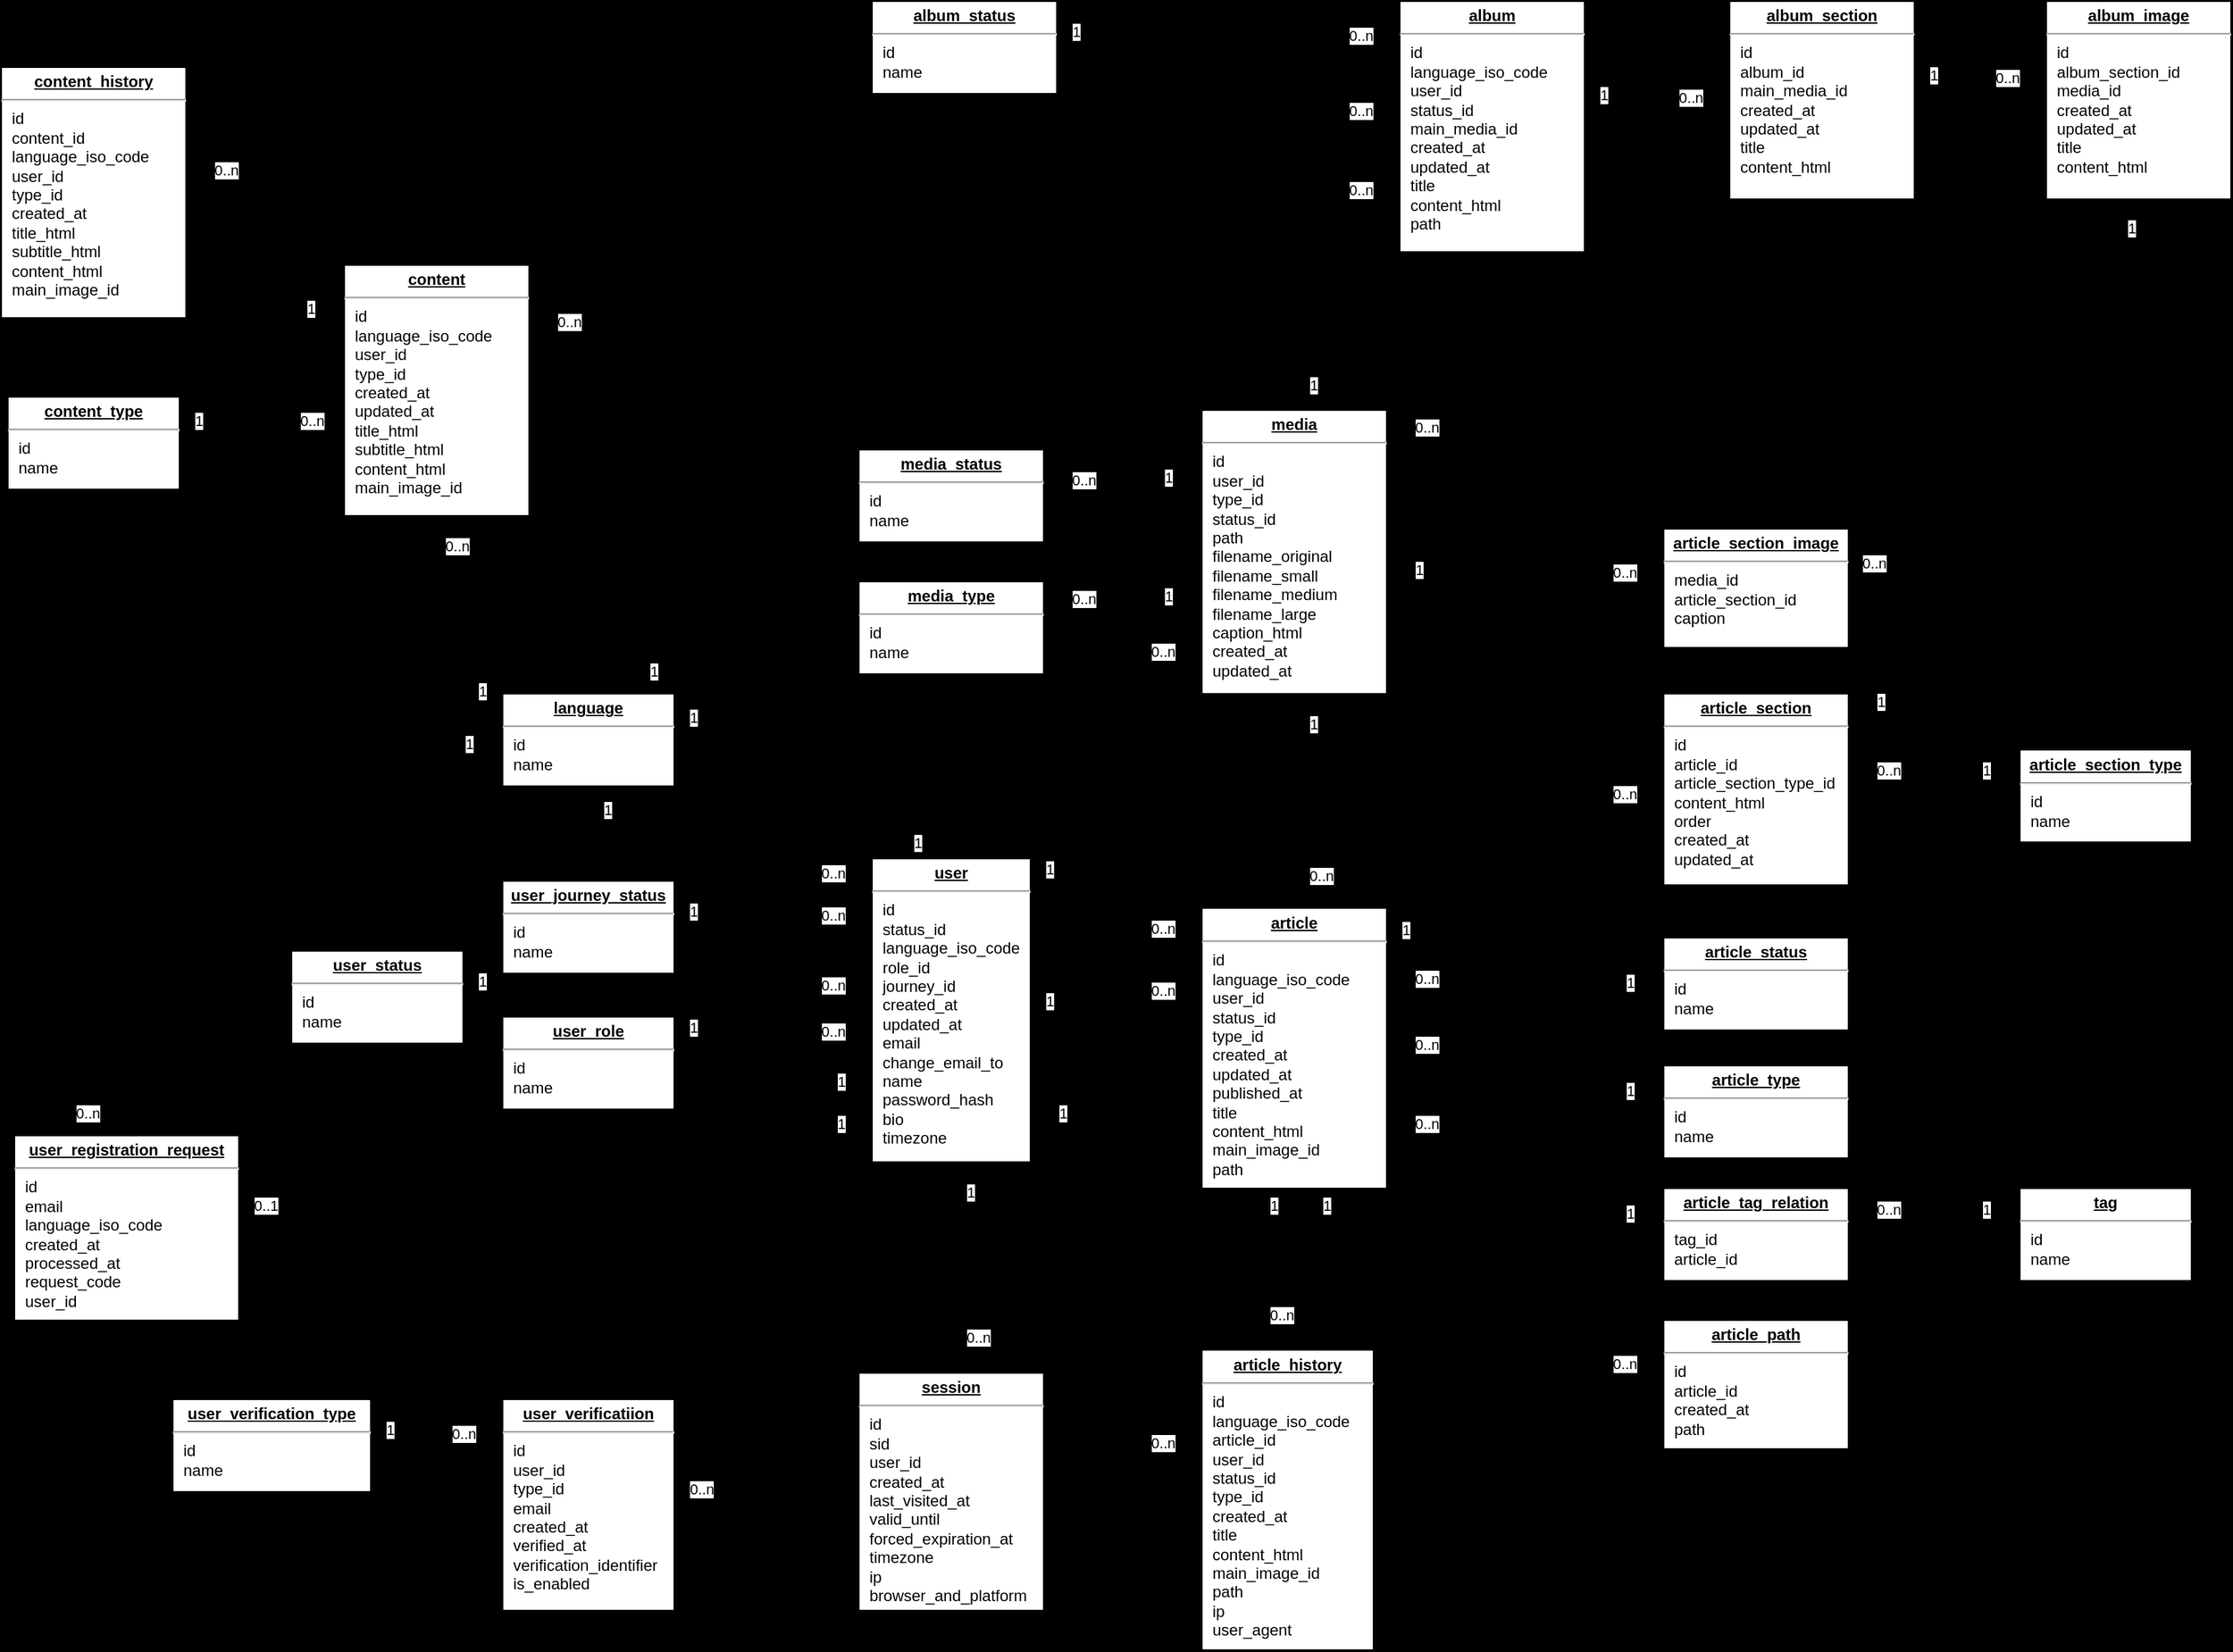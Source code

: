 <mxfile version="22.0.3" type="device">
  <diagram name="Page-1" id="a7904f86-f2b4-8e86-fa97-74104820619b">
    <mxGraphModel dx="1026" dy="772" grid="1" gridSize="10" guides="1" tooltips="1" connect="1" arrows="1" fold="1" page="1" pageScale="1" pageWidth="2336" pageHeight="1654" background="#000000" math="0" shadow="0">
      <root>
        <mxCell id="0" />
        <mxCell id="1" parent="0" />
        <mxCell id="FRs4w2RE5wSXevGbmzq3-2" value="&lt;p style=&quot;margin: 0px ; margin-top: 4px ; text-align: center ; text-decoration: underline&quot;&gt;&lt;b&gt;user&lt;/b&gt;&lt;/p&gt;&lt;hr&gt;&lt;p style=&quot;margin: 0px ; margin-left: 8px&quot;&gt;id&lt;/p&gt;&lt;p style=&quot;margin: 0px ; margin-left: 8px&quot;&gt;status_id&lt;/p&gt;&lt;p style=&quot;margin: 0px ; margin-left: 8px&quot;&gt;language_iso_code&lt;/p&gt;&lt;p style=&quot;margin: 0px ; margin-left: 8px&quot;&gt;role_id&lt;/p&gt;&lt;p style=&quot;margin: 0px ; margin-left: 8px&quot;&gt;journey_id&lt;/p&gt;&lt;p style=&quot;margin: 0px ; margin-left: 8px&quot;&gt;created_at&lt;/p&gt;&lt;p style=&quot;margin: 0px ; margin-left: 8px&quot;&gt;updated_at&lt;/p&gt;&lt;p style=&quot;margin: 0px ; margin-left: 8px&quot;&gt;email&lt;/p&gt;&lt;p style=&quot;margin: 0px ; margin-left: 8px&quot;&gt;change_email_to&lt;/p&gt;&lt;p style=&quot;margin: 0px ; margin-left: 8px&quot;&gt;name&lt;/p&gt;&lt;p style=&quot;margin: 0px ; margin-left: 8px&quot;&gt;password_hash&lt;/p&gt;&lt;p style=&quot;margin: 0px ; margin-left: 8px&quot;&gt;bio&lt;/p&gt;&lt;p style=&quot;margin: 0px ; margin-left: 8px&quot;&gt;timezone&lt;/p&gt;" style="verticalAlign=top;align=left;overflow=fill;fontSize=12;fontFamily=Helvetica;html=1;" parent="1" vertex="1">
          <mxGeometry x="910" y="740" width="120" height="230" as="geometry" />
        </mxCell>
        <mxCell id="FRs4w2RE5wSXevGbmzq3-3" value="&lt;p style=&quot;margin: 0px ; margin-top: 4px ; text-align: center ; text-decoration: underline&quot;&gt;&lt;b&gt;user_journey_status&lt;/b&gt;&lt;/p&gt;&lt;hr&gt;&lt;p style=&quot;margin: 0px ; margin-left: 8px&quot;&gt;id&lt;/p&gt;&lt;p style=&quot;margin: 0px ; margin-left: 8px&quot;&gt;name&lt;/p&gt;" style="verticalAlign=top;align=left;overflow=fill;fontSize=12;fontFamily=Helvetica;html=1;" parent="1" vertex="1">
          <mxGeometry x="630" y="757" width="130" height="70" as="geometry" />
        </mxCell>
        <mxCell id="FRs4w2RE5wSXevGbmzq3-4" value="&lt;p style=&quot;margin: 0px ; margin-top: 4px ; text-align: center ; text-decoration: underline&quot;&gt;&lt;b&gt;user_role&lt;/b&gt;&lt;/p&gt;&lt;hr&gt;&lt;p style=&quot;margin: 0px ; margin-left: 8px&quot;&gt;id&lt;/p&gt;&lt;p style=&quot;margin: 0px ; margin-left: 8px&quot;&gt;name&lt;/p&gt;" style="verticalAlign=top;align=left;overflow=fill;fontSize=12;fontFamily=Helvetica;html=1;" parent="1" vertex="1">
          <mxGeometry x="630" y="860" width="130" height="70" as="geometry" />
        </mxCell>
        <mxCell id="FRs4w2RE5wSXevGbmzq3-5" value="&lt;p style=&quot;margin: 0px ; margin-top: 4px ; text-align: center ; text-decoration: underline&quot;&gt;&lt;b&gt;article&lt;/b&gt;&lt;/p&gt;&lt;hr&gt;&lt;p style=&quot;margin: 0px ; margin-left: 8px&quot;&gt;id&lt;/p&gt;&lt;p style=&quot;margin: 0px ; margin-left: 8px&quot;&gt;language_iso_code&lt;/p&gt;&lt;p style=&quot;margin: 0px ; margin-left: 8px&quot;&gt;user_id&lt;br&gt;&lt;/p&gt;&lt;p style=&quot;margin: 0px ; margin-left: 8px&quot;&gt;status_id&lt;/p&gt;&lt;p style=&quot;margin: 0px ; margin-left: 8px&quot;&gt;type_id&lt;/p&gt;&lt;p style=&quot;margin: 0px ; margin-left: 8px&quot;&gt;&lt;span&gt;created_at&lt;/span&gt;&lt;br&gt;&lt;/p&gt;&lt;p style=&quot;margin: 0px ; margin-left: 8px&quot;&gt;updated_at&lt;br&gt;&lt;/p&gt;&lt;p style=&quot;margin: 0px ; margin-left: 8px&quot;&gt;published_at&lt;/p&gt;&lt;p style=&quot;margin: 0px ; margin-left: 8px&quot;&gt;title&lt;/p&gt;&lt;p style=&quot;margin: 0px ; margin-left: 8px&quot;&gt;content_html&lt;/p&gt;&lt;p style=&quot;margin: 0px ; margin-left: 8px&quot;&gt;main_image_id&lt;/p&gt;&lt;p style=&quot;margin: 0px ; margin-left: 8px&quot;&gt;path&lt;/p&gt;" style="verticalAlign=top;align=left;overflow=fill;fontSize=12;fontFamily=Helvetica;html=1;" parent="1" vertex="1">
          <mxGeometry x="1160" y="777.5" width="140" height="212.5" as="geometry" />
        </mxCell>
        <mxCell id="FRs4w2RE5wSXevGbmzq3-6" value="&lt;p style=&quot;margin: 0px ; margin-top: 4px ; text-align: center ; text-decoration: underline&quot;&gt;&lt;b&gt;article_history&lt;/b&gt;&lt;/p&gt;&lt;hr&gt;&lt;p style=&quot;margin: 0px ; margin-left: 8px&quot;&gt;id&lt;/p&gt;&lt;p style=&quot;margin: 0px ; margin-left: 8px&quot;&gt;language_iso_code&lt;/p&gt;&lt;p style=&quot;margin: 0px ; margin-left: 8px&quot;&gt;article_id&lt;/p&gt;&lt;p style=&quot;margin: 0px ; margin-left: 8px&quot;&gt;user_id&lt;/p&gt;&lt;p style=&quot;margin: 0px ; margin-left: 8px&quot;&gt;status_id&lt;br&gt;&lt;/p&gt;&lt;p style=&quot;margin: 0px ; margin-left: 8px&quot;&gt;type_id&lt;/p&gt;&lt;p style=&quot;margin: 0px ; margin-left: 8px&quot;&gt;created_at&lt;/p&gt;&lt;p style=&quot;margin: 0px ; margin-left: 8px&quot;&gt;title&lt;/p&gt;&lt;p style=&quot;margin: 0px ; margin-left: 8px&quot;&gt;content_html&lt;/p&gt;&lt;p style=&quot;margin: 0px ; margin-left: 8px&quot;&gt;main_image_id&lt;/p&gt;&lt;p style=&quot;margin: 0px ; margin-left: 8px&quot;&gt;path&lt;/p&gt;&lt;p style=&quot;margin: 0px ; margin-left: 8px&quot;&gt;ip&lt;/p&gt;&lt;p style=&quot;margin: 0px ; margin-left: 8px&quot;&gt;user_agent&lt;/p&gt;" style="verticalAlign=top;align=left;overflow=fill;fontSize=12;fontFamily=Helvetica;html=1;" parent="1" vertex="1">
          <mxGeometry x="1160" y="1112.5" width="130" height="227.5" as="geometry" />
        </mxCell>
        <mxCell id="FRs4w2RE5wSXevGbmzq3-14" value="" style="endArrow=open;html=1;endSize=12;startArrow=diamondThin;startSize=14;startFill=0;edgeStyle=orthogonalEdgeStyle;" parent="1" source="FRs4w2RE5wSXevGbmzq3-3" target="FRs4w2RE5wSXevGbmzq3-2" edge="1">
          <mxGeometry relative="1" as="geometry">
            <mxPoint x="1120.034" y="880.0" as="sourcePoint" />
            <mxPoint x="1260" y="730.0" as="targetPoint" />
            <Array as="points">
              <mxPoint x="910" y="775" />
              <mxPoint x="910" y="775" />
            </Array>
          </mxGeometry>
        </mxCell>
        <mxCell id="FRs4w2RE5wSXevGbmzq3-15" value="1" style="edgeLabel;resizable=0;html=1;align=left;verticalAlign=top;" parent="FRs4w2RE5wSXevGbmzq3-14" connectable="0" vertex="1">
          <mxGeometry x="-1" relative="1" as="geometry">
            <mxPoint x="9.97" y="-25.03" as="offset" />
          </mxGeometry>
        </mxCell>
        <mxCell id="FRs4w2RE5wSXevGbmzq3-16" value="&lt;div&gt;0..n&lt;/div&gt;" style="edgeLabel;resizable=0;html=1;align=right;verticalAlign=top;" parent="FRs4w2RE5wSXevGbmzq3-14" connectable="0" vertex="1">
          <mxGeometry x="1" relative="1" as="geometry">
            <mxPoint x="-19.93" y="-22" as="offset" />
          </mxGeometry>
        </mxCell>
        <mxCell id="FRs4w2RE5wSXevGbmzq3-17" value="" style="endArrow=open;html=1;endSize=12;startArrow=diamondThin;startSize=14;startFill=0;edgeStyle=orthogonalEdgeStyle;" parent="1" source="FRs4w2RE5wSXevGbmzq3-4" target="FRs4w2RE5wSXevGbmzq3-2" edge="1">
          <mxGeometry relative="1" as="geometry">
            <mxPoint x="840" y="884.654" as="sourcePoint" />
            <mxPoint x="930" y="884.654" as="targetPoint" />
            <Array as="points">
              <mxPoint x="850" y="880" />
              <mxPoint x="850" y="880" />
            </Array>
          </mxGeometry>
        </mxCell>
        <mxCell id="FRs4w2RE5wSXevGbmzq3-18" value="1" style="edgeLabel;resizable=0;html=1;align=left;verticalAlign=top;" parent="FRs4w2RE5wSXevGbmzq3-17" connectable="0" vertex="1">
          <mxGeometry x="-1" relative="1" as="geometry">
            <mxPoint x="9.97" y="-25.03" as="offset" />
          </mxGeometry>
        </mxCell>
        <mxCell id="FRs4w2RE5wSXevGbmzq3-19" value="0..n" style="edgeLabel;resizable=0;html=1;align=right;verticalAlign=top;" parent="FRs4w2RE5wSXevGbmzq3-17" connectable="0" vertex="1">
          <mxGeometry x="1" relative="1" as="geometry">
            <mxPoint x="-19.93" y="-22" as="offset" />
          </mxGeometry>
        </mxCell>
        <mxCell id="FRs4w2RE5wSXevGbmzq3-20" value="" style="endArrow=open;html=1;endSize=12;startArrow=diamondThin;startSize=14;startFill=0;edgeStyle=orthogonalEdgeStyle;" parent="1" source="FRs4w2RE5wSXevGbmzq3-2" target="FRs4w2RE5wSXevGbmzq3-5" edge="1">
          <mxGeometry relative="1" as="geometry">
            <mxPoint x="1060" y="950" as="sourcePoint" />
            <mxPoint x="1160" y="770" as="targetPoint" />
            <Array as="points">
              <mxPoint x="1080" y="860" />
              <mxPoint x="1080" y="860" />
            </Array>
          </mxGeometry>
        </mxCell>
        <mxCell id="FRs4w2RE5wSXevGbmzq3-21" value="1" style="edgeLabel;resizable=0;html=1;align=left;verticalAlign=top;" parent="FRs4w2RE5wSXevGbmzq3-20" connectable="0" vertex="1">
          <mxGeometry x="-1" relative="1" as="geometry">
            <mxPoint x="9.97" y="-25.03" as="offset" />
          </mxGeometry>
        </mxCell>
        <mxCell id="FRs4w2RE5wSXevGbmzq3-22" value="&lt;div&gt;0..n&lt;/div&gt;" style="edgeLabel;resizable=0;html=1;align=right;verticalAlign=top;" parent="FRs4w2RE5wSXevGbmzq3-20" connectable="0" vertex="1">
          <mxGeometry x="1" relative="1" as="geometry">
            <mxPoint x="-20" y="-33" as="offset" />
          </mxGeometry>
        </mxCell>
        <mxCell id="FRs4w2RE5wSXevGbmzq3-23" value="" style="endArrow=open;html=1;endSize=12;startArrow=diamondThin;startSize=14;startFill=0;edgeStyle=orthogonalEdgeStyle;" parent="1" source="FRs4w2RE5wSXevGbmzq3-5" target="FRs4w2RE5wSXevGbmzq3-6" edge="1">
          <mxGeometry relative="1" as="geometry">
            <mxPoint x="1040" y="850.0" as="sourcePoint" />
            <mxPoint x="1150" y="850.0" as="targetPoint" />
            <Array as="points">
              <mxPoint x="1200" y="1050" />
              <mxPoint x="1200" y="1050" />
            </Array>
          </mxGeometry>
        </mxCell>
        <mxCell id="FRs4w2RE5wSXevGbmzq3-24" value="1" style="edgeLabel;resizable=0;html=1;align=left;verticalAlign=top;" parent="FRs4w2RE5wSXevGbmzq3-23" connectable="0" vertex="1">
          <mxGeometry x="-1" relative="1" as="geometry">
            <mxPoint x="9.97" as="offset" />
          </mxGeometry>
        </mxCell>
        <mxCell id="FRs4w2RE5wSXevGbmzq3-25" value="&lt;div&gt;0..n&lt;/div&gt;" style="edgeLabel;resizable=0;html=1;align=right;verticalAlign=top;" parent="FRs4w2RE5wSXevGbmzq3-23" connectable="0" vertex="1">
          <mxGeometry x="1" relative="1" as="geometry">
            <mxPoint x="30" y="-40" as="offset" />
          </mxGeometry>
        </mxCell>
        <mxCell id="FRs4w2RE5wSXevGbmzq3-26" value="&lt;p style=&quot;margin: 0px ; margin-top: 4px ; text-align: center ; text-decoration: underline&quot;&gt;&lt;b&gt;language&lt;/b&gt;&lt;/p&gt;&lt;hr&gt;&lt;p style=&quot;margin: 0px ; margin-left: 8px&quot;&gt;id&lt;/p&gt;&lt;p style=&quot;margin: 0px ; margin-left: 8px&quot;&gt;name&lt;/p&gt;" style="verticalAlign=top;align=left;overflow=fill;fontSize=12;fontFamily=Helvetica;html=1;" parent="1" vertex="1">
          <mxGeometry x="630" y="615" width="130" height="70" as="geometry" />
        </mxCell>
        <mxCell id="FRs4w2RE5wSXevGbmzq3-27" value="" style="endArrow=open;html=1;endSize=12;startArrow=diamondThin;startSize=14;startFill=0;edgeStyle=orthogonalEdgeStyle;" parent="1" source="FRs4w2RE5wSXevGbmzq3-26" target="FRs4w2RE5wSXevGbmzq3-2" edge="1">
          <mxGeometry relative="1" as="geometry">
            <mxPoint x="970" y="659.66" as="sourcePoint" />
            <mxPoint x="1080" y="659.66" as="targetPoint" />
            <Array as="points">
              <mxPoint x="695" y="720" />
              <mxPoint x="860" y="720" />
              <mxPoint x="860" y="760" />
            </Array>
          </mxGeometry>
        </mxCell>
        <mxCell id="FRs4w2RE5wSXevGbmzq3-28" value="1" style="edgeLabel;resizable=0;html=1;align=left;verticalAlign=top;" parent="FRs4w2RE5wSXevGbmzq3-27" connectable="0" vertex="1">
          <mxGeometry x="-1" relative="1" as="geometry">
            <mxPoint x="10" y="5" as="offset" />
          </mxGeometry>
        </mxCell>
        <mxCell id="FRs4w2RE5wSXevGbmzq3-29" value="&lt;div&gt;0..n&lt;/div&gt;" style="edgeLabel;resizable=0;html=1;align=right;verticalAlign=top;" parent="FRs4w2RE5wSXevGbmzq3-27" connectable="0" vertex="1">
          <mxGeometry x="1" relative="1" as="geometry">
            <mxPoint x="-19.93" y="-22" as="offset" />
          </mxGeometry>
        </mxCell>
        <mxCell id="FRs4w2RE5wSXevGbmzq3-39" value="&lt;p style=&quot;margin: 0px ; margin-top: 4px ; text-align: center ; text-decoration: underline&quot;&gt;&lt;b&gt;session&lt;/b&gt;&lt;/p&gt;&lt;hr&gt;&lt;p style=&quot;margin: 0px ; margin-left: 8px&quot;&gt;id&lt;/p&gt;&lt;p style=&quot;margin: 0px ; margin-left: 8px&quot;&gt;sid&lt;br&gt;&lt;/p&gt;&lt;p style=&quot;margin: 0px ; margin-left: 8px&quot;&gt;user_id&lt;/p&gt;&lt;p style=&quot;margin: 0px ; margin-left: 8px&quot;&gt;created_at&lt;/p&gt;&lt;p style=&quot;margin: 0px ; margin-left: 8px&quot;&gt;last_visited_at&lt;/p&gt;&lt;p style=&quot;margin: 0px ; margin-left: 8px&quot;&gt;valid_until&lt;/p&gt;&lt;p style=&quot;margin: 0px ; margin-left: 8px&quot;&gt;forced_expiration_at&lt;/p&gt;&lt;p style=&quot;margin: 0px ; margin-left: 8px&quot;&gt;timezone&lt;/p&gt;&lt;p style=&quot;margin: 0px ; margin-left: 8px&quot;&gt;ip&lt;/p&gt;&lt;p style=&quot;margin: 0px ; margin-left: 8px&quot;&gt;browser_and_platform&lt;/p&gt;" style="verticalAlign=top;align=left;overflow=fill;fontSize=12;fontFamily=Helvetica;html=1;" parent="1" vertex="1">
          <mxGeometry x="900" y="1130" width="140" height="180" as="geometry" />
        </mxCell>
        <mxCell id="FRs4w2RE5wSXevGbmzq3-40" value="" style="endArrow=open;html=1;endSize=12;startArrow=diamondThin;startSize=14;startFill=0;edgeStyle=orthogonalEdgeStyle;" parent="1" source="FRs4w2RE5wSXevGbmzq3-2" target="FRs4w2RE5wSXevGbmzq3-39" edge="1">
          <mxGeometry relative="1" as="geometry">
            <mxPoint x="1020" y="850.0" as="sourcePoint" />
            <mxPoint x="1100" y="850.0" as="targetPoint" />
            <Array as="points">
              <mxPoint x="950" y="1210" />
            </Array>
          </mxGeometry>
        </mxCell>
        <mxCell id="FRs4w2RE5wSXevGbmzq3-41" value="1" style="edgeLabel;resizable=0;html=1;align=left;verticalAlign=top;" parent="FRs4w2RE5wSXevGbmzq3-40" connectable="0" vertex="1">
          <mxGeometry x="-1" relative="1" as="geometry">
            <mxPoint x="9.97" y="10" as="offset" />
          </mxGeometry>
        </mxCell>
        <mxCell id="FRs4w2RE5wSXevGbmzq3-42" value="&lt;div&gt;0..n&lt;/div&gt;" style="edgeLabel;resizable=0;html=1;align=right;verticalAlign=top;" parent="FRs4w2RE5wSXevGbmzq3-40" connectable="0" vertex="1">
          <mxGeometry x="1" relative="1" as="geometry">
            <mxPoint x="30" y="-40" as="offset" />
          </mxGeometry>
        </mxCell>
        <mxCell id="qw6tBekGPEzTEi5tJ91N-1" value="&lt;p style=&quot;margin: 0px ; margin-top: 4px ; text-align: center ; text-decoration: underline&quot;&gt;&lt;b&gt;user_verificatiion&lt;/b&gt;&lt;/p&gt;&lt;hr&gt;&lt;p style=&quot;margin: 0px ; margin-left: 8px&quot;&gt;id&lt;/p&gt;&lt;p style=&quot;margin: 0px ; margin-left: 8px&quot;&gt;user_id&lt;/p&gt;&lt;p style=&quot;margin: 0px ; margin-left: 8px&quot;&gt;type_id&lt;/p&gt;&lt;p style=&quot;margin: 0px ; margin-left: 8px&quot;&gt;email&lt;/p&gt;&lt;p style=&quot;margin: 0px ; margin-left: 8px&quot;&gt;created_at&lt;/p&gt;&lt;p style=&quot;margin: 0px ; margin-left: 8px&quot;&gt;verified_at&lt;/p&gt;&lt;p style=&quot;margin: 0px ; margin-left: 8px&quot;&gt;verification_identifier&lt;/p&gt;&lt;p style=&quot;margin: 0px ; margin-left: 8px&quot;&gt;&lt;span&gt;is_enabled&lt;/span&gt;&lt;/p&gt;" style="verticalAlign=top;align=left;overflow=fill;fontSize=12;fontFamily=Helvetica;html=1;" parent="1" vertex="1">
          <mxGeometry x="630" y="1150" width="130" height="160" as="geometry" />
        </mxCell>
        <mxCell id="qw6tBekGPEzTEi5tJ91N-2" value="&lt;p style=&quot;margin: 0px ; margin-top: 4px ; text-align: center ; text-decoration: underline&quot;&gt;&lt;b&gt;user_verification_type&lt;/b&gt;&lt;/p&gt;&lt;hr&gt;&lt;p style=&quot;margin: 0px ; margin-left: 8px&quot;&gt;id&lt;/p&gt;&lt;p style=&quot;margin: 0px ; margin-left: 8px&quot;&gt;name&lt;/p&gt;" style="verticalAlign=top;align=left;overflow=fill;fontSize=12;fontFamily=Helvetica;html=1;" parent="1" vertex="1">
          <mxGeometry x="380" y="1150" width="150" height="70" as="geometry" />
        </mxCell>
        <mxCell id="qw6tBekGPEzTEi5tJ91N-3" value="" style="endArrow=open;html=1;endSize=12;startArrow=diamondThin;startSize=14;startFill=0;edgeStyle=orthogonalEdgeStyle;" parent="1" source="qw6tBekGPEzTEi5tJ91N-2" target="qw6tBekGPEzTEi5tJ91N-1" edge="1">
          <mxGeometry relative="1" as="geometry">
            <mxPoint x="770" y="995" as="sourcePoint" />
            <mxPoint x="840" y="995" as="targetPoint" />
            <Array as="points">
              <mxPoint x="660" y="1185" />
              <mxPoint x="660" y="1185" />
            </Array>
          </mxGeometry>
        </mxCell>
        <mxCell id="qw6tBekGPEzTEi5tJ91N-4" value="1" style="edgeLabel;resizable=0;html=1;align=left;verticalAlign=top;" parent="qw6tBekGPEzTEi5tJ91N-3" connectable="0" vertex="1">
          <mxGeometry x="-1" relative="1" as="geometry">
            <mxPoint x="9.97" y="-25.03" as="offset" />
          </mxGeometry>
        </mxCell>
        <mxCell id="qw6tBekGPEzTEi5tJ91N-5" value="0..n" style="edgeLabel;resizable=0;html=1;align=right;verticalAlign=top;" parent="qw6tBekGPEzTEi5tJ91N-3" connectable="0" vertex="1">
          <mxGeometry x="1" relative="1" as="geometry">
            <mxPoint x="-19.93" y="-22" as="offset" />
          </mxGeometry>
        </mxCell>
        <mxCell id="qw6tBekGPEzTEi5tJ91N-6" value="" style="endArrow=open;html=1;endSize=12;startArrow=diamondThin;startSize=14;startFill=0;edgeStyle=orthogonalEdgeStyle;" parent="1" source="qw6tBekGPEzTEi5tJ91N-1" target="FRs4w2RE5wSXevGbmzq3-2" edge="1">
          <mxGeometry relative="1" as="geometry">
            <mxPoint x="850" y="895" as="sourcePoint" />
            <mxPoint x="920" y="895" as="targetPoint" />
            <Array as="points">
              <mxPoint x="840" y="1230" />
              <mxPoint x="840" y="950" />
            </Array>
          </mxGeometry>
        </mxCell>
        <mxCell id="qw6tBekGPEzTEi5tJ91N-7" value="0..n" style="edgeLabel;resizable=0;html=1;align=left;verticalAlign=top;" parent="qw6tBekGPEzTEi5tJ91N-6" connectable="0" vertex="1">
          <mxGeometry x="-1" relative="1" as="geometry">
            <mxPoint x="9.97" y="-25.03" as="offset" />
          </mxGeometry>
        </mxCell>
        <mxCell id="qw6tBekGPEzTEi5tJ91N-8" value="1" style="edgeLabel;resizable=0;html=1;align=right;verticalAlign=top;" parent="qw6tBekGPEzTEi5tJ91N-6" connectable="0" vertex="1">
          <mxGeometry x="1" relative="1" as="geometry">
            <mxPoint x="-19.93" y="-22" as="offset" />
          </mxGeometry>
        </mxCell>
        <mxCell id="qw6tBekGPEzTEi5tJ91N-9" value="&lt;p style=&quot;margin: 0px ; margin-top: 4px ; text-align: center ; text-decoration: underline&quot;&gt;&lt;b&gt;user_registration_request&lt;/b&gt;&lt;/p&gt;&lt;hr&gt;&lt;p style=&quot;margin: 0px ; margin-left: 8px&quot;&gt;id&lt;/p&gt;&lt;p style=&quot;margin: 0px ; margin-left: 8px&quot;&gt;email&lt;/p&gt;&lt;p style=&quot;margin: 0px ; margin-left: 8px&quot;&gt;language_iso_code&lt;/p&gt;&lt;p style=&quot;margin: 0px ; margin-left: 8px&quot;&gt;&lt;span&gt;created_at&lt;/span&gt;&lt;br&gt;&lt;/p&gt;&lt;p style=&quot;margin: 0px ; margin-left: 8px&quot;&gt;processed_at&lt;/p&gt;&lt;p style=&quot;margin: 0px ; margin-left: 8px&quot;&gt;request_code&lt;/p&gt;&lt;p style=&quot;margin: 0px ; margin-left: 8px&quot;&gt;&lt;span&gt;user_id&lt;/span&gt;&lt;/p&gt;" style="verticalAlign=top;align=left;overflow=fill;fontSize=12;fontFamily=Helvetica;html=1;" parent="1" vertex="1">
          <mxGeometry x="260" y="950" width="170" height="140" as="geometry" />
        </mxCell>
        <mxCell id="qw6tBekGPEzTEi5tJ91N-10" value="" style="endArrow=open;html=1;endSize=12;startArrow=diamondThin;startSize=14;startFill=0;edgeStyle=orthogonalEdgeStyle;" parent="1" source="FRs4w2RE5wSXevGbmzq3-2" target="qw6tBekGPEzTEi5tJ91N-9" edge="1">
          <mxGeometry relative="1" as="geometry">
            <mxPoint x="420" y="1020" as="sourcePoint" />
            <mxPoint x="850" y="870" as="targetPoint" />
            <Array as="points">
              <mxPoint x="800" y="920" />
              <mxPoint x="800" y="1020" />
            </Array>
          </mxGeometry>
        </mxCell>
        <mxCell id="qw6tBekGPEzTEi5tJ91N-11" value="1" style="edgeLabel;resizable=0;html=1;align=left;verticalAlign=top;" parent="qw6tBekGPEzTEi5tJ91N-10" connectable="0" vertex="1">
          <mxGeometry x="-1" relative="1" as="geometry">
            <mxPoint x="-28" y="-24" as="offset" />
          </mxGeometry>
        </mxCell>
        <mxCell id="qw6tBekGPEzTEi5tJ91N-12" value="&lt;div&gt;0..1&lt;/div&gt;" style="edgeLabel;resizable=0;html=1;align=right;verticalAlign=top;" parent="qw6tBekGPEzTEi5tJ91N-10" connectable="0" vertex="1">
          <mxGeometry x="1" relative="1" as="geometry">
            <mxPoint x="30" y="-30" as="offset" />
          </mxGeometry>
        </mxCell>
        <mxCell id="qw6tBekGPEzTEi5tJ91N-13" value="&lt;p style=&quot;margin: 0px ; margin-top: 4px ; text-align: center ; text-decoration: underline&quot;&gt;&lt;b&gt;article_section&lt;/b&gt;&lt;/p&gt;&lt;hr&gt;&lt;p style=&quot;margin: 0px ; margin-left: 8px&quot;&gt;id&lt;/p&gt;&lt;p style=&quot;margin: 0px ; margin-left: 8px&quot;&gt;article_id&lt;/p&gt;&lt;p style=&quot;margin: 0px ; margin-left: 8px&quot;&gt;article_section_type_id&lt;/p&gt;&lt;p style=&quot;margin: 0px ; margin-left: 8px&quot;&gt;content_html&lt;/p&gt;&lt;p style=&quot;margin: 0px ; margin-left: 8px&quot;&gt;order&lt;/p&gt;&lt;p style=&quot;margin: 0px ; margin-left: 8px&quot;&gt;created_at&lt;/p&gt;&lt;p style=&quot;margin: 0px ; margin-left: 8px&quot;&gt;updated_at&lt;/p&gt;" style="verticalAlign=top;align=left;overflow=fill;fontSize=12;fontFamily=Helvetica;html=1;" parent="1" vertex="1">
          <mxGeometry x="1510" y="615" width="140" height="145" as="geometry" />
        </mxCell>
        <mxCell id="qw6tBekGPEzTEi5tJ91N-14" value="&lt;p style=&quot;margin: 0px ; margin-top: 4px ; text-align: center ; text-decoration: underline&quot;&gt;&lt;b&gt;article_section_image&lt;/b&gt;&lt;/p&gt;&lt;hr&gt;&lt;p style=&quot;margin: 0px ; margin-left: 8px&quot;&gt;media_id&lt;/p&gt;&lt;p style=&quot;margin: 0px ; margin-left: 8px&quot;&gt;article_section_id&lt;/p&gt;&lt;p style=&quot;margin: 0px ; margin-left: 8px&quot;&gt;caption&lt;/p&gt;" style="verticalAlign=top;align=left;overflow=fill;fontSize=12;fontFamily=Helvetica;html=1;" parent="1" vertex="1">
          <mxGeometry x="1510" y="490" width="140" height="90" as="geometry" />
        </mxCell>
        <mxCell id="qw6tBekGPEzTEi5tJ91N-15" value="&lt;p style=&quot;margin: 0px ; margin-top: 4px ; text-align: center ; text-decoration: underline&quot;&gt;&lt;b&gt;media&lt;/b&gt;&lt;/p&gt;&lt;hr&gt;&lt;p style=&quot;margin: 0px ; margin-left: 8px&quot;&gt;id&lt;/p&gt;&lt;p style=&quot;margin: 0px ; margin-left: 8px&quot;&gt;user_id&lt;/p&gt;&lt;p style=&quot;margin: 0px ; margin-left: 8px&quot;&gt;type_id&lt;/p&gt;&lt;p style=&quot;margin: 0px ; margin-left: 8px&quot;&gt;status_id&lt;/p&gt;&lt;p style=&quot;margin: 0px ; margin-left: 8px&quot;&gt;path&lt;/p&gt;&lt;p style=&quot;margin: 0px ; margin-left: 8px&quot;&gt;filename_original&lt;/p&gt;&lt;p style=&quot;margin: 0px ; margin-left: 8px&quot;&gt;filename_small&lt;/p&gt;&lt;p style=&quot;margin: 0px ; margin-left: 8px&quot;&gt;filename_medium&lt;/p&gt;&lt;p style=&quot;margin: 0px ; margin-left: 8px&quot;&gt;filename_large&lt;/p&gt;&lt;p style=&quot;margin: 0px ; margin-left: 8px&quot;&gt;caption_html&lt;/p&gt;&lt;p style=&quot;margin: 0px ; margin-left: 8px&quot;&gt;&lt;span&gt;created_at&lt;/span&gt;&lt;br&gt;&lt;/p&gt;&lt;p style=&quot;margin: 0px ; margin-left: 8px&quot;&gt;updated_at&lt;/p&gt;" style="verticalAlign=top;align=left;overflow=fill;fontSize=12;fontFamily=Helvetica;html=1;" parent="1" vertex="1">
          <mxGeometry x="1160" y="400" width="140" height="215" as="geometry" />
        </mxCell>
        <mxCell id="qw6tBekGPEzTEi5tJ91N-16" value="&lt;p style=&quot;margin: 0px ; margin-top: 4px ; text-align: center ; text-decoration: underline&quot;&gt;&lt;b&gt;article_section_type&lt;/b&gt;&lt;/p&gt;&lt;hr&gt;&lt;p style=&quot;margin: 0px ; margin-left: 8px&quot;&gt;id&lt;/p&gt;&lt;p style=&quot;margin: 0px ; margin-left: 8px&quot;&gt;name&lt;/p&gt;" style="verticalAlign=top;align=left;overflow=fill;fontSize=12;fontFamily=Helvetica;html=1;" parent="1" vertex="1">
          <mxGeometry x="1780" y="657.5" width="130" height="70" as="geometry" />
        </mxCell>
        <mxCell id="qw6tBekGPEzTEi5tJ91N-17" value="&lt;p style=&quot;margin: 0px ; margin-top: 4px ; text-align: center ; text-decoration: underline&quot;&gt;&lt;b&gt;article_status&lt;/b&gt;&lt;/p&gt;&lt;hr&gt;&lt;p style=&quot;margin: 0px ; margin-left: 8px&quot;&gt;id&lt;/p&gt;&lt;p style=&quot;margin: 0px ; margin-left: 8px&quot;&gt;name&lt;/p&gt;" style="verticalAlign=top;align=left;overflow=fill;fontSize=12;fontFamily=Helvetica;html=1;" parent="1" vertex="1">
          <mxGeometry x="1510" y="800" width="140" height="70" as="geometry" />
        </mxCell>
        <mxCell id="qw6tBekGPEzTEi5tJ91N-18" value="&lt;p style=&quot;margin: 0px ; margin-top: 4px ; text-align: center ; text-decoration: underline&quot;&gt;&lt;b&gt;article_type&lt;/b&gt;&lt;/p&gt;&lt;hr&gt;&lt;p style=&quot;margin: 0px ; margin-left: 8px&quot;&gt;id&lt;/p&gt;&lt;p style=&quot;margin: 0px ; margin-left: 8px&quot;&gt;name&lt;/p&gt;" style="verticalAlign=top;align=left;overflow=fill;fontSize=12;fontFamily=Helvetica;html=1;" parent="1" vertex="1">
          <mxGeometry x="1510" y="897" width="140" height="70" as="geometry" />
        </mxCell>
        <mxCell id="qw6tBekGPEzTEi5tJ91N-20" value="&lt;p style=&quot;margin: 0px ; margin-top: 4px ; text-align: center ; text-decoration: underline&quot;&gt;&lt;b&gt;tag&lt;/b&gt;&lt;/p&gt;&lt;hr&gt;&lt;p style=&quot;margin: 0px ; margin-left: 8px&quot;&gt;id&lt;/p&gt;&lt;p style=&quot;margin: 0px ; margin-left: 8px&quot;&gt;name&lt;/p&gt;" style="verticalAlign=top;align=left;overflow=fill;fontSize=12;fontFamily=Helvetica;html=1;" parent="1" vertex="1">
          <mxGeometry x="1780" y="990" width="130" height="70" as="geometry" />
        </mxCell>
        <mxCell id="qw6tBekGPEzTEi5tJ91N-21" value="&lt;p style=&quot;margin: 0px ; margin-top: 4px ; text-align: center ; text-decoration: underline&quot;&gt;&lt;b&gt;article_tag_relation&lt;/b&gt;&lt;/p&gt;&lt;hr&gt;&lt;p style=&quot;margin: 0px ; margin-left: 8px&quot;&gt;tag_id&lt;/p&gt;&lt;p style=&quot;margin: 0px ; margin-left: 8px&quot;&gt;article_id&lt;/p&gt;" style="verticalAlign=top;align=left;overflow=fill;fontSize=12;fontFamily=Helvetica;html=1;" parent="1" vertex="1">
          <mxGeometry x="1510" y="990" width="140" height="70" as="geometry" />
        </mxCell>
        <mxCell id="qw6tBekGPEzTEi5tJ91N-22" value="" style="endArrow=open;html=1;endSize=12;startArrow=diamondThin;startSize=14;startFill=0;edgeStyle=orthogonalEdgeStyle;" parent="1" source="FRs4w2RE5wSXevGbmzq3-2" target="qw6tBekGPEzTEi5tJ91N-15" edge="1">
          <mxGeometry relative="1" as="geometry">
            <mxPoint x="1020" y="950" as="sourcePoint" />
            <mxPoint x="1170" y="950" as="targetPoint" />
            <Array as="points">
              <mxPoint x="1060" y="760" />
              <mxPoint x="1060" y="600" />
            </Array>
          </mxGeometry>
        </mxCell>
        <mxCell id="qw6tBekGPEzTEi5tJ91N-23" value="1" style="edgeLabel;resizable=0;html=1;align=left;verticalAlign=top;" parent="qw6tBekGPEzTEi5tJ91N-22" connectable="0" vertex="1">
          <mxGeometry x="-1" relative="1" as="geometry">
            <mxPoint x="9.97" y="-25.03" as="offset" />
          </mxGeometry>
        </mxCell>
        <mxCell id="qw6tBekGPEzTEi5tJ91N-24" value="&lt;div&gt;0..n&lt;/div&gt;" style="edgeLabel;resizable=0;html=1;align=right;verticalAlign=top;" parent="qw6tBekGPEzTEi5tJ91N-22" connectable="0" vertex="1">
          <mxGeometry x="1" relative="1" as="geometry">
            <mxPoint x="-19.93" y="-30" as="offset" />
          </mxGeometry>
        </mxCell>
        <mxCell id="qw6tBekGPEzTEi5tJ91N-25" value="" style="endArrow=open;html=1;endSize=12;startArrow=diamondThin;startSize=14;startFill=0;edgeStyle=orthogonalEdgeStyle;" parent="1" source="FRs4w2RE5wSXevGbmzq3-5" target="qw6tBekGPEzTEi5tJ91N-13" edge="1">
          <mxGeometry relative="1" as="geometry">
            <mxPoint x="1240" y="990" as="sourcePoint" />
            <mxPoint x="1390" y="1120" as="targetPoint" />
            <Array as="points">
              <mxPoint x="1370" y="810" />
              <mxPoint x="1370" y="710" />
            </Array>
          </mxGeometry>
        </mxCell>
        <mxCell id="qw6tBekGPEzTEi5tJ91N-26" value="1" style="edgeLabel;resizable=0;html=1;align=left;verticalAlign=top;" parent="qw6tBekGPEzTEi5tJ91N-25" connectable="0" vertex="1">
          <mxGeometry x="-1" relative="1" as="geometry">
            <mxPoint x="9.97" y="-28.8" as="offset" />
          </mxGeometry>
        </mxCell>
        <mxCell id="qw6tBekGPEzTEi5tJ91N-27" value="&lt;div&gt;0..n&lt;/div&gt;" style="edgeLabel;resizable=0;html=1;align=right;verticalAlign=top;" parent="qw6tBekGPEzTEi5tJ91N-25" connectable="0" vertex="1">
          <mxGeometry x="1" relative="1" as="geometry">
            <mxPoint x="-20" y="-32.5" as="offset" />
          </mxGeometry>
        </mxCell>
        <mxCell id="qw6tBekGPEzTEi5tJ91N-28" value="" style="endArrow=open;html=1;endSize=12;startArrow=diamondThin;startSize=14;startFill=0;edgeStyle=orthogonalEdgeStyle;" parent="1" source="qw6tBekGPEzTEi5tJ91N-15" target="qw6tBekGPEzTEi5tJ91N-14" edge="1">
          <mxGeometry relative="1" as="geometry">
            <mxPoint x="1310" y="625" as="sourcePoint" />
            <mxPoint x="1310" y="505" as="targetPoint" />
            <Array as="points">
              <mxPoint x="1480" y="540" />
              <mxPoint x="1480" y="540" />
            </Array>
          </mxGeometry>
        </mxCell>
        <mxCell id="qw6tBekGPEzTEi5tJ91N-29" value="1&lt;br&gt;" style="edgeLabel;resizable=0;html=1;align=left;verticalAlign=top;" parent="qw6tBekGPEzTEi5tJ91N-28" connectable="0" vertex="1">
          <mxGeometry x="-1" relative="1" as="geometry">
            <mxPoint x="20" y="-32.5" as="offset" />
          </mxGeometry>
        </mxCell>
        <mxCell id="qw6tBekGPEzTEi5tJ91N-30" value="&lt;div&gt;0..n&lt;/div&gt;" style="edgeLabel;resizable=0;html=1;align=right;verticalAlign=top;" parent="qw6tBekGPEzTEi5tJ91N-28" connectable="0" vertex="1">
          <mxGeometry x="1" relative="1" as="geometry">
            <mxPoint x="-20.0" y="-30" as="offset" />
          </mxGeometry>
        </mxCell>
        <mxCell id="qw6tBekGPEzTEi5tJ91N-31" value="" style="endArrow=open;html=1;endSize=12;startArrow=diamondThin;startSize=14;startFill=0;edgeStyle=orthogonalEdgeStyle;" parent="1" source="qw6tBekGPEzTEi5tJ91N-13" target="qw6tBekGPEzTEi5tJ91N-14" edge="1">
          <mxGeometry relative="1" as="geometry">
            <mxPoint x="1520" y="452.5" as="sourcePoint" />
            <mxPoint x="1310" y="452.5" as="targetPoint" />
            <Array as="points">
              <mxPoint x="1730" y="640" />
              <mxPoint x="1730" y="535" />
            </Array>
          </mxGeometry>
        </mxCell>
        <mxCell id="qw6tBekGPEzTEi5tJ91N-32" value="1" style="edgeLabel;resizable=0;html=1;align=left;verticalAlign=top;" parent="qw6tBekGPEzTEi5tJ91N-31" connectable="0" vertex="1">
          <mxGeometry x="-1" relative="1" as="geometry">
            <mxPoint x="20" y="-32.5" as="offset" />
          </mxGeometry>
        </mxCell>
        <mxCell id="qw6tBekGPEzTEi5tJ91N-33" value="&lt;div&gt;0..n&lt;/div&gt;" style="edgeLabel;resizable=0;html=1;align=right;verticalAlign=top;" parent="qw6tBekGPEzTEi5tJ91N-31" connectable="0" vertex="1">
          <mxGeometry x="1" relative="1" as="geometry">
            <mxPoint x="29.7" y="-32.5" as="offset" />
          </mxGeometry>
        </mxCell>
        <mxCell id="qw6tBekGPEzTEi5tJ91N-34" value="" style="endArrow=open;html=1;endSize=12;startArrow=diamondThin;startSize=14;startFill=0;edgeStyle=orthogonalEdgeStyle;" parent="1" source="qw6tBekGPEzTEi5tJ91N-17" target="FRs4w2RE5wSXevGbmzq3-5" edge="1">
          <mxGeometry relative="1" as="geometry">
            <mxPoint x="1310" y="840" as="sourcePoint" />
            <mxPoint x="1520" y="720" as="targetPoint" />
            <Array as="points">
              <mxPoint x="1380" y="850" />
              <mxPoint x="1380" y="850" />
            </Array>
          </mxGeometry>
        </mxCell>
        <mxCell id="qw6tBekGPEzTEi5tJ91N-35" value="1" style="edgeLabel;resizable=0;html=1;align=left;verticalAlign=top;" parent="qw6tBekGPEzTEi5tJ91N-34" connectable="0" vertex="1">
          <mxGeometry x="-1" relative="1" as="geometry">
            <mxPoint x="-30" y="-28.8" as="offset" />
          </mxGeometry>
        </mxCell>
        <mxCell id="qw6tBekGPEzTEi5tJ91N-36" value="&lt;div&gt;0..n&lt;/div&gt;" style="edgeLabel;resizable=0;html=1;align=right;verticalAlign=top;" parent="qw6tBekGPEzTEi5tJ91N-34" connectable="0" vertex="1">
          <mxGeometry x="1" relative="1" as="geometry">
            <mxPoint x="40" y="-32.5" as="offset" />
          </mxGeometry>
        </mxCell>
        <mxCell id="qw6tBekGPEzTEi5tJ91N-37" value="" style="endArrow=open;html=1;endSize=12;startArrow=diamondThin;startSize=14;startFill=0;edgeStyle=orthogonalEdgeStyle;" parent="1" source="qw6tBekGPEzTEi5tJ91N-18" target="FRs4w2RE5wSXevGbmzq3-5" edge="1">
          <mxGeometry relative="1" as="geometry">
            <mxPoint x="1530" y="850" as="sourcePoint" />
            <mxPoint x="1310" y="900" as="targetPoint" />
            <Array as="points">
              <mxPoint x="1410" y="932" />
              <mxPoint x="1410" y="900" />
            </Array>
          </mxGeometry>
        </mxCell>
        <mxCell id="qw6tBekGPEzTEi5tJ91N-38" value="1" style="edgeLabel;resizable=0;html=1;align=left;verticalAlign=top;" parent="qw6tBekGPEzTEi5tJ91N-37" connectable="0" vertex="1">
          <mxGeometry x="-1" relative="1" as="geometry">
            <mxPoint x="-30" y="-28.8" as="offset" />
          </mxGeometry>
        </mxCell>
        <mxCell id="qw6tBekGPEzTEi5tJ91N-39" value="&lt;div&gt;0..n&lt;/div&gt;" style="edgeLabel;resizable=0;html=1;align=right;verticalAlign=top;" parent="qw6tBekGPEzTEi5tJ91N-37" connectable="0" vertex="1">
          <mxGeometry x="1" relative="1" as="geometry">
            <mxPoint x="40" y="-32.5" as="offset" />
          </mxGeometry>
        </mxCell>
        <mxCell id="qw6tBekGPEzTEi5tJ91N-40" value="" style="endArrow=open;html=1;endSize=12;startArrow=diamondThin;startSize=14;startFill=0;edgeStyle=orthogonalEdgeStyle;" parent="1" source="qw6tBekGPEzTEi5tJ91N-21" target="FRs4w2RE5wSXevGbmzq3-5" edge="1">
          <mxGeometry relative="1" as="geometry">
            <mxPoint x="1530" y="942" as="sourcePoint" />
            <mxPoint x="1310" y="910" as="targetPoint" />
            <Array as="points">
              <mxPoint x="1420" y="1025" />
              <mxPoint x="1420" y="960" />
            </Array>
          </mxGeometry>
        </mxCell>
        <mxCell id="qw6tBekGPEzTEi5tJ91N-41" value="1" style="edgeLabel;resizable=0;html=1;align=left;verticalAlign=top;" parent="qw6tBekGPEzTEi5tJ91N-40" connectable="0" vertex="1">
          <mxGeometry x="-1" relative="1" as="geometry">
            <mxPoint x="-30" y="-28.8" as="offset" />
          </mxGeometry>
        </mxCell>
        <mxCell id="qw6tBekGPEzTEi5tJ91N-42" value="&lt;div&gt;0..n&lt;/div&gt;" style="edgeLabel;resizable=0;html=1;align=right;verticalAlign=top;" parent="qw6tBekGPEzTEi5tJ91N-40" connectable="0" vertex="1">
          <mxGeometry x="1" relative="1" as="geometry">
            <mxPoint x="40" y="-32.5" as="offset" />
          </mxGeometry>
        </mxCell>
        <mxCell id="qw6tBekGPEzTEi5tJ91N-43" value="" style="endArrow=open;html=1;endSize=12;startArrow=diamondThin;startSize=14;startFill=0;edgeStyle=orthogonalEdgeStyle;" parent="1" source="qw6tBekGPEzTEi5tJ91N-16" target="qw6tBekGPEzTEi5tJ91N-13" edge="1">
          <mxGeometry relative="1" as="geometry">
            <mxPoint x="1670" y="707.5" as="sourcePoint" />
            <mxPoint x="1740" y="707.5" as="targetPoint" />
            <Array as="points">
              <mxPoint x="1760" y="693" />
              <mxPoint x="1760" y="693" />
            </Array>
          </mxGeometry>
        </mxCell>
        <mxCell id="qw6tBekGPEzTEi5tJ91N-44" value="1" style="edgeLabel;resizable=0;html=1;align=left;verticalAlign=top;" parent="qw6tBekGPEzTEi5tJ91N-43" connectable="0" vertex="1">
          <mxGeometry x="-1" relative="1" as="geometry">
            <mxPoint x="-30" y="-32.5" as="offset" />
          </mxGeometry>
        </mxCell>
        <mxCell id="qw6tBekGPEzTEi5tJ91N-45" value="&lt;div&gt;0..n&lt;/div&gt;" style="edgeLabel;resizable=0;html=1;align=right;verticalAlign=top;" parent="qw6tBekGPEzTEi5tJ91N-43" connectable="0" vertex="1">
          <mxGeometry x="1" relative="1" as="geometry">
            <mxPoint x="40" y="-32.5" as="offset" />
          </mxGeometry>
        </mxCell>
        <mxCell id="qw6tBekGPEzTEi5tJ91N-46" value="" style="endArrow=open;html=1;endSize=12;startArrow=diamondThin;startSize=14;startFill=0;edgeStyle=orthogonalEdgeStyle;" parent="1" source="qw6tBekGPEzTEi5tJ91N-20" target="qw6tBekGPEzTEi5tJ91N-21" edge="1">
          <mxGeometry relative="1" as="geometry">
            <mxPoint x="1790" y="702.5" as="sourcePoint" />
            <mxPoint x="1660" y="702.5" as="targetPoint" />
            <Array as="points">
              <mxPoint x="1845" y="1025" />
            </Array>
          </mxGeometry>
        </mxCell>
        <mxCell id="qw6tBekGPEzTEi5tJ91N-47" value="1" style="edgeLabel;resizable=0;html=1;align=left;verticalAlign=top;" parent="qw6tBekGPEzTEi5tJ91N-46" connectable="0" vertex="1">
          <mxGeometry x="-1" relative="1" as="geometry">
            <mxPoint x="-30" y="-32.5" as="offset" />
          </mxGeometry>
        </mxCell>
        <mxCell id="qw6tBekGPEzTEi5tJ91N-48" value="&lt;div&gt;0..n&lt;/div&gt;" style="edgeLabel;resizable=0;html=1;align=right;verticalAlign=top;" parent="qw6tBekGPEzTEi5tJ91N-46" connectable="0" vertex="1">
          <mxGeometry x="1" relative="1" as="geometry">
            <mxPoint x="40" y="-32.5" as="offset" />
          </mxGeometry>
        </mxCell>
        <mxCell id="qw6tBekGPEzTEi5tJ91N-49" value="" style="endArrow=open;html=1;endSize=12;startArrow=diamondThin;startSize=14;startFill=0;edgeStyle=orthogonalEdgeStyle;" parent="1" source="FRs4w2RE5wSXevGbmzq3-2" target="FRs4w2RE5wSXevGbmzq3-6" edge="1">
          <mxGeometry relative="1" as="geometry">
            <mxPoint x="1240" y="990" as="sourcePoint" />
            <mxPoint x="1350" y="1120" as="targetPoint" />
            <Array as="points">
              <mxPoint x="1100" y="950" />
              <mxPoint x="1100" y="1200" />
            </Array>
          </mxGeometry>
        </mxCell>
        <mxCell id="qw6tBekGPEzTEi5tJ91N-50" value="1" style="edgeLabel;resizable=0;html=1;align=left;verticalAlign=top;" parent="qw6tBekGPEzTEi5tJ91N-49" connectable="0" vertex="1">
          <mxGeometry x="-1" relative="1" as="geometry">
            <mxPoint x="20" y="-30" as="offset" />
          </mxGeometry>
        </mxCell>
        <mxCell id="qw6tBekGPEzTEi5tJ91N-51" value="&lt;div&gt;0..n&lt;/div&gt;" style="edgeLabel;resizable=0;html=1;align=right;verticalAlign=top;" parent="qw6tBekGPEzTEi5tJ91N-49" connectable="0" vertex="1">
          <mxGeometry x="1" relative="1" as="geometry">
            <mxPoint x="-20" y="-30" as="offset" />
          </mxGeometry>
        </mxCell>
        <mxCell id="qw6tBekGPEzTEi5tJ91N-52" value="" style="endArrow=open;html=1;endSize=12;startArrow=diamondThin;startSize=14;startFill=0;edgeStyle=orthogonalEdgeStyle;" parent="1" source="FRs4w2RE5wSXevGbmzq3-26" target="qw6tBekGPEzTEi5tJ91N-9" edge="1">
          <mxGeometry relative="1" as="geometry">
            <mxPoint x="770" y="540" as="sourcePoint" />
            <mxPoint x="970" y="750" as="targetPoint" />
            <Array as="points">
              <mxPoint x="345" y="670" />
            </Array>
          </mxGeometry>
        </mxCell>
        <mxCell id="qw6tBekGPEzTEi5tJ91N-53" value="1" style="edgeLabel;resizable=0;html=1;align=left;verticalAlign=top;" parent="qw6tBekGPEzTEi5tJ91N-52" connectable="0" vertex="1">
          <mxGeometry x="-1" relative="1" as="geometry">
            <mxPoint x="-30" y="-30" as="offset" />
          </mxGeometry>
        </mxCell>
        <mxCell id="qw6tBekGPEzTEi5tJ91N-54" value="&lt;div&gt;0..n&lt;/div&gt;" style="edgeLabel;resizable=0;html=1;align=right;verticalAlign=top;" parent="qw6tBekGPEzTEi5tJ91N-52" connectable="0" vertex="1">
          <mxGeometry x="1" relative="1" as="geometry">
            <mxPoint x="-20" y="-30" as="offset" />
          </mxGeometry>
        </mxCell>
        <mxCell id="qw6tBekGPEzTEi5tJ91N-55" value="" style="endArrow=open;html=1;endSize=12;startArrow=diamondThin;startSize=14;startFill=0;edgeStyle=orthogonalEdgeStyle;" parent="1" source="qw6tBekGPEzTEi5tJ91N-15" target="FRs4w2RE5wSXevGbmzq3-5" edge="1">
          <mxGeometry relative="1" as="geometry">
            <mxPoint x="1310" y="820" as="sourcePoint" />
            <mxPoint x="1520" y="720" as="targetPoint" />
            <Array as="points">
              <mxPoint x="1230" y="770" />
              <mxPoint x="1230" y="770" />
            </Array>
          </mxGeometry>
        </mxCell>
        <mxCell id="qw6tBekGPEzTEi5tJ91N-56" value="1" style="edgeLabel;resizable=0;html=1;align=left;verticalAlign=top;" parent="qw6tBekGPEzTEi5tJ91N-55" connectable="0" vertex="1">
          <mxGeometry x="-1" relative="1" as="geometry">
            <mxPoint x="9.97" y="10.0" as="offset" />
          </mxGeometry>
        </mxCell>
        <mxCell id="qw6tBekGPEzTEi5tJ91N-57" value="&lt;div&gt;0..n&lt;/div&gt;" style="edgeLabel;resizable=0;html=1;align=right;verticalAlign=top;" parent="qw6tBekGPEzTEi5tJ91N-55" connectable="0" vertex="1">
          <mxGeometry x="1" relative="1" as="geometry">
            <mxPoint x="30" y="-38" as="offset" />
          </mxGeometry>
        </mxCell>
        <mxCell id="aPPP5U3Jfoyh1yv1LpVZ-1" value="&lt;p style=&quot;margin: 0px ; margin-top: 4px ; text-align: center ; text-decoration: underline&quot;&gt;&lt;b&gt;article_path&lt;/b&gt;&lt;/p&gt;&lt;hr&gt;&lt;p style=&quot;margin: 0px ; margin-left: 8px&quot;&gt;id&lt;/p&gt;&lt;p style=&quot;margin: 0px ; margin-left: 8px&quot;&gt;article_id&lt;/p&gt;&lt;p style=&quot;margin: 0px ; margin-left: 8px&quot;&gt;created_at&lt;/p&gt;&lt;p style=&quot;margin: 0px ; margin-left: 8px&quot;&gt;path&lt;/p&gt;" style="verticalAlign=top;align=left;overflow=fill;fontSize=12;fontFamily=Helvetica;html=1;" parent="1" vertex="1">
          <mxGeometry x="1510" y="1090" width="140" height="97.5" as="geometry" />
        </mxCell>
        <mxCell id="aPPP5U3Jfoyh1yv1LpVZ-2" value="" style="endArrow=open;html=1;endSize=12;startArrow=diamondThin;startSize=14;startFill=0;edgeStyle=orthogonalEdgeStyle;" parent="1" source="FRs4w2RE5wSXevGbmzq3-5" target="aPPP5U3Jfoyh1yv1LpVZ-1" edge="1">
          <mxGeometry relative="1" as="geometry">
            <mxPoint x="1210" y="990" as="sourcePoint" />
            <mxPoint x="1210" y="1122.5" as="targetPoint" />
            <Array as="points">
              <mxPoint x="1240" y="1050" />
              <mxPoint x="1390" y="1050" />
            </Array>
          </mxGeometry>
        </mxCell>
        <mxCell id="aPPP5U3Jfoyh1yv1LpVZ-3" value="1" style="edgeLabel;resizable=0;html=1;align=left;verticalAlign=top;" parent="aPPP5U3Jfoyh1yv1LpVZ-2" connectable="0" vertex="1">
          <mxGeometry x="-1" relative="1" as="geometry">
            <mxPoint x="9.97" as="offset" />
          </mxGeometry>
        </mxCell>
        <mxCell id="aPPP5U3Jfoyh1yv1LpVZ-4" value="&lt;div&gt;0..n&lt;/div&gt;" style="edgeLabel;resizable=0;html=1;align=right;verticalAlign=top;" parent="aPPP5U3Jfoyh1yv1LpVZ-2" connectable="0" vertex="1">
          <mxGeometry x="1" relative="1" as="geometry">
            <mxPoint x="-20" y="-29" as="offset" />
          </mxGeometry>
        </mxCell>
        <mxCell id="aPPP5U3Jfoyh1yv1LpVZ-5" value="" style="endArrow=open;html=1;endSize=12;startArrow=diamondThin;startSize=14;startFill=0;edgeStyle=orthogonalEdgeStyle;" parent="1" source="FRs4w2RE5wSXevGbmzq3-26" target="FRs4w2RE5wSXevGbmzq3-5" edge="1">
          <mxGeometry relative="1" as="geometry">
            <mxPoint x="770.0" y="720.059" as="sourcePoint" />
            <mxPoint x="920.0" y="780.059" as="targetPoint" />
            <Array as="points">
              <mxPoint x="1040" y="650" />
              <mxPoint x="1040" y="690" />
              <mxPoint x="1110" y="690" />
              <mxPoint x="1110" y="810" />
            </Array>
          </mxGeometry>
        </mxCell>
        <mxCell id="aPPP5U3Jfoyh1yv1LpVZ-6" value="1" style="edgeLabel;resizable=0;html=1;align=left;verticalAlign=top;" parent="aPPP5U3Jfoyh1yv1LpVZ-5" connectable="0" vertex="1">
          <mxGeometry x="-1" relative="1" as="geometry">
            <mxPoint x="10" y="-30" as="offset" />
          </mxGeometry>
        </mxCell>
        <mxCell id="aPPP5U3Jfoyh1yv1LpVZ-7" value="&lt;div&gt;0..n&lt;/div&gt;" style="edgeLabel;resizable=0;html=1;align=right;verticalAlign=top;" parent="aPPP5U3Jfoyh1yv1LpVZ-5" connectable="0" vertex="1">
          <mxGeometry x="1" relative="1" as="geometry">
            <mxPoint x="-20" y="-30" as="offset" />
          </mxGeometry>
        </mxCell>
        <mxCell id="zZyAxYda-6GyVuAL8B5i-1" value="&lt;p style=&quot;margin: 0px ; margin-top: 4px ; text-align: center ; text-decoration: underline&quot;&gt;&lt;b&gt;media_status&lt;/b&gt;&lt;/p&gt;&lt;hr&gt;&lt;p style=&quot;margin: 0px ; margin-left: 8px&quot;&gt;id&lt;/p&gt;&lt;p style=&quot;margin: 0px ; margin-left: 8px&quot;&gt;name&lt;/p&gt;" style="verticalAlign=top;align=left;overflow=fill;fontSize=12;fontFamily=Helvetica;html=1;" parent="1" vertex="1">
          <mxGeometry x="900" y="430" width="140" height="70" as="geometry" />
        </mxCell>
        <mxCell id="zZyAxYda-6GyVuAL8B5i-2" value="&lt;p style=&quot;margin: 0px ; margin-top: 4px ; text-align: center ; text-decoration: underline&quot;&gt;&lt;b&gt;media_type&lt;/b&gt;&lt;/p&gt;&lt;hr&gt;&lt;p style=&quot;margin: 0px ; margin-left: 8px&quot;&gt;id&lt;/p&gt;&lt;p style=&quot;margin: 0px ; margin-left: 8px&quot;&gt;name&lt;/p&gt;" style="verticalAlign=top;align=left;overflow=fill;fontSize=12;fontFamily=Helvetica;html=1;" parent="1" vertex="1">
          <mxGeometry x="900" y="530" width="140" height="70" as="geometry" />
        </mxCell>
        <mxCell id="zZyAxYda-6GyVuAL8B5i-3" value="" style="endArrow=open;html=1;endSize=12;startArrow=diamondThin;startSize=14;startFill=0;edgeStyle=orthogonalEdgeStyle;" parent="1" source="qw6tBekGPEzTEi5tJ91N-15" target="zZyAxYda-6GyVuAL8B5i-1" edge="1">
          <mxGeometry relative="1" as="geometry">
            <mxPoint x="1310" y="550.0" as="sourcePoint" />
            <mxPoint x="1520" y="550.0" as="targetPoint" />
            <Array as="points">
              <mxPoint x="1060" y="470" />
              <mxPoint x="1060" y="470" />
            </Array>
          </mxGeometry>
        </mxCell>
        <mxCell id="zZyAxYda-6GyVuAL8B5i-4" value="1&lt;br&gt;" style="edgeLabel;resizable=0;html=1;align=left;verticalAlign=top;" parent="zZyAxYda-6GyVuAL8B5i-3" connectable="0" vertex="1">
          <mxGeometry x="-1" relative="1" as="geometry">
            <mxPoint x="-30" y="-32" as="offset" />
          </mxGeometry>
        </mxCell>
        <mxCell id="zZyAxYda-6GyVuAL8B5i-5" value="&lt;div&gt;0..n&lt;/div&gt;" style="edgeLabel;resizable=0;html=1;align=right;verticalAlign=top;" parent="zZyAxYda-6GyVuAL8B5i-3" connectable="0" vertex="1">
          <mxGeometry x="1" relative="1" as="geometry">
            <mxPoint x="40" y="-30" as="offset" />
          </mxGeometry>
        </mxCell>
        <mxCell id="zZyAxYda-6GyVuAL8B5i-6" value="" style="endArrow=open;html=1;endSize=12;startArrow=diamondThin;startSize=14;startFill=0;edgeStyle=orthogonalEdgeStyle;" parent="1" source="qw6tBekGPEzTEi5tJ91N-15" target="zZyAxYda-6GyVuAL8B5i-2" edge="1">
          <mxGeometry relative="1" as="geometry">
            <mxPoint x="1170" y="520.048" as="sourcePoint" />
            <mxPoint x="990" y="520.048" as="targetPoint" />
            <Array as="points">
              <mxPoint x="1070" y="560" />
              <mxPoint x="1070" y="560" />
            </Array>
          </mxGeometry>
        </mxCell>
        <mxCell id="zZyAxYda-6GyVuAL8B5i-7" value="1&lt;br&gt;" style="edgeLabel;resizable=0;html=1;align=left;verticalAlign=top;" parent="zZyAxYda-6GyVuAL8B5i-6" connectable="0" vertex="1">
          <mxGeometry x="-1" relative="1" as="geometry">
            <mxPoint x="-30" y="-32" as="offset" />
          </mxGeometry>
        </mxCell>
        <mxCell id="zZyAxYda-6GyVuAL8B5i-8" value="&lt;div&gt;0..n&lt;/div&gt;" style="edgeLabel;resizable=0;html=1;align=right;verticalAlign=top;" parent="zZyAxYda-6GyVuAL8B5i-6" connectable="0" vertex="1">
          <mxGeometry x="1" relative="1" as="geometry">
            <mxPoint x="40" y="-30" as="offset" />
          </mxGeometry>
        </mxCell>
        <mxCell id="_qHGVaM4bLHGab_kUyQs-1" value="&lt;p style=&quot;margin: 0px ; margin-top: 4px ; text-align: center ; text-decoration: underline&quot;&gt;&lt;b&gt;content&lt;/b&gt;&lt;/p&gt;&lt;hr&gt;&lt;p style=&quot;margin: 0px ; margin-left: 8px&quot;&gt;id&lt;/p&gt;&lt;p style=&quot;margin: 0px ; margin-left: 8px&quot;&gt;language_iso_code&lt;/p&gt;&lt;p style=&quot;margin: 0px ; margin-left: 8px&quot;&gt;user_id&lt;/p&gt;&lt;p style=&quot;margin: 0px ; margin-left: 8px&quot;&gt;type_id&lt;/p&gt;&lt;p style=&quot;margin: 0px ; margin-left: 8px&quot;&gt;&lt;span style=&quot;background-color: initial;&quot;&gt;created_at&lt;/span&gt;&lt;/p&gt;&lt;p style=&quot;margin: 0px ; margin-left: 8px&quot;&gt;updated_at&lt;/p&gt;&lt;p style=&quot;margin: 0px ; margin-left: 8px&quot;&gt;title_html&lt;/p&gt;&lt;p style=&quot;margin: 0px ; margin-left: 8px&quot;&gt;subtitle_html&lt;/p&gt;&lt;p style=&quot;margin: 0px ; margin-left: 8px&quot;&gt;content_html&lt;/p&gt;&lt;p style=&quot;margin: 0px ; margin-left: 8px&quot;&gt;main_image_id&lt;/p&gt;" style="verticalAlign=top;align=left;overflow=fill;fontSize=12;fontFamily=Helvetica;html=1;" parent="1" vertex="1">
          <mxGeometry x="510" y="290" width="140" height="190" as="geometry" />
        </mxCell>
        <mxCell id="_qHGVaM4bLHGab_kUyQs-2" value="" style="endArrow=open;html=1;endSize=12;startArrow=diamondThin;startSize=14;startFill=0;edgeStyle=orthogonalEdgeStyle;" parent="1" source="qw6tBekGPEzTEi5tJ91N-15" target="_qHGVaM4bLHGab_kUyQs-1" edge="1">
          <mxGeometry relative="1" as="geometry">
            <mxPoint x="1170" y="520" as="sourcePoint" />
            <mxPoint x="990" y="520" as="targetPoint" />
            <Array as="points">
              <mxPoint x="1230" y="350" />
            </Array>
          </mxGeometry>
        </mxCell>
        <mxCell id="_qHGVaM4bLHGab_kUyQs-3" value="1&lt;br&gt;" style="edgeLabel;resizable=0;html=1;align=left;verticalAlign=top;" parent="_qHGVaM4bLHGab_kUyQs-2" connectable="0" vertex="1">
          <mxGeometry x="-1" relative="1" as="geometry">
            <mxPoint x="10" y="-32" as="offset" />
          </mxGeometry>
        </mxCell>
        <mxCell id="_qHGVaM4bLHGab_kUyQs-4" value="&lt;div&gt;0..n&lt;/div&gt;" style="edgeLabel;resizable=0;html=1;align=right;verticalAlign=top;" parent="_qHGVaM4bLHGab_kUyQs-2" connectable="0" vertex="1">
          <mxGeometry x="1" relative="1" as="geometry">
            <mxPoint x="40" y="-30" as="offset" />
          </mxGeometry>
        </mxCell>
        <mxCell id="_qHGVaM4bLHGab_kUyQs-5" value="" style="endArrow=open;html=1;endSize=12;startArrow=diamondThin;startSize=14;startFill=0;edgeStyle=orthogonalEdgeStyle;" parent="1" source="FRs4w2RE5wSXevGbmzq3-26" target="_qHGVaM4bLHGab_kUyQs-1" edge="1">
          <mxGeometry relative="1" as="geometry">
            <mxPoint x="640" y="705" as="sourcePoint" />
            <mxPoint x="515" y="950" as="targetPoint" />
            <Array as="points">
              <mxPoint x="570" y="630" />
            </Array>
          </mxGeometry>
        </mxCell>
        <mxCell id="_qHGVaM4bLHGab_kUyQs-6" value="1" style="edgeLabel;resizable=0;html=1;align=left;verticalAlign=top;" parent="_qHGVaM4bLHGab_kUyQs-5" connectable="0" vertex="1">
          <mxGeometry x="-1" relative="1" as="geometry">
            <mxPoint x="-20" y="-30" as="offset" />
          </mxGeometry>
        </mxCell>
        <mxCell id="_qHGVaM4bLHGab_kUyQs-7" value="&lt;div&gt;0..n&lt;/div&gt;" style="edgeLabel;resizable=0;html=1;align=right;verticalAlign=top;" parent="_qHGVaM4bLHGab_kUyQs-5" connectable="0" vertex="1">
          <mxGeometry x="1" relative="1" as="geometry">
            <mxPoint x="35" y="10" as="offset" />
          </mxGeometry>
        </mxCell>
        <mxCell id="_qHGVaM4bLHGab_kUyQs-8" value="&lt;p style=&quot;margin: 0px ; margin-top: 4px ; text-align: center ; text-decoration: underline&quot;&gt;&lt;b&gt;content_type&lt;/b&gt;&lt;/p&gt;&lt;hr&gt;&lt;p style=&quot;margin: 0px ; margin-left: 8px&quot;&gt;id&lt;/p&gt;&lt;p style=&quot;margin: 0px ; margin-left: 8px&quot;&gt;name&lt;/p&gt;" style="verticalAlign=top;align=left;overflow=fill;fontSize=12;fontFamily=Helvetica;html=1;" parent="1" vertex="1">
          <mxGeometry x="255" y="390" width="130" height="70" as="geometry" />
        </mxCell>
        <mxCell id="_qHGVaM4bLHGab_kUyQs-9" value="" style="endArrow=open;html=1;endSize=12;startArrow=diamondThin;startSize=14;startFill=0;edgeStyle=orthogonalEdgeStyle;" parent="1" source="_qHGVaM4bLHGab_kUyQs-8" target="_qHGVaM4bLHGab_kUyQs-1" edge="1">
          <mxGeometry relative="1" as="geometry">
            <mxPoint x="770" y="815" as="sourcePoint" />
            <mxPoint x="920" y="815" as="targetPoint" />
            <Array as="points">
              <mxPoint x="510" y="430" />
              <mxPoint x="510" y="430" />
            </Array>
          </mxGeometry>
        </mxCell>
        <mxCell id="_qHGVaM4bLHGab_kUyQs-10" value="1" style="edgeLabel;resizable=0;html=1;align=left;verticalAlign=top;" parent="_qHGVaM4bLHGab_kUyQs-9" connectable="0" vertex="1">
          <mxGeometry x="-1" relative="1" as="geometry">
            <mxPoint x="10" y="-30" as="offset" />
          </mxGeometry>
        </mxCell>
        <mxCell id="_qHGVaM4bLHGab_kUyQs-11" value="&lt;div&gt;0..n&lt;/div&gt;" style="edgeLabel;resizable=0;html=1;align=right;verticalAlign=top;" parent="_qHGVaM4bLHGab_kUyQs-9" connectable="0" vertex="1">
          <mxGeometry x="1" relative="1" as="geometry">
            <mxPoint x="-15" y="-30" as="offset" />
          </mxGeometry>
        </mxCell>
        <mxCell id="_qHGVaM4bLHGab_kUyQs-12" value="&lt;p style=&quot;margin: 0px ; margin-top: 4px ; text-align: center ; text-decoration: underline&quot;&gt;&lt;b&gt;content_history&lt;/b&gt;&lt;/p&gt;&lt;hr&gt;&lt;p style=&quot;margin: 0px ; margin-left: 8px&quot;&gt;id&lt;/p&gt;&lt;p style=&quot;margin: 0px ; margin-left: 8px&quot;&gt;content_id&lt;/p&gt;&lt;p style=&quot;margin: 0px ; margin-left: 8px&quot;&gt;language_iso_code&lt;/p&gt;&lt;p style=&quot;margin: 0px ; margin-left: 8px&quot;&gt;user_id&lt;/p&gt;&lt;p style=&quot;margin: 0px ; margin-left: 8px&quot;&gt;type_id&lt;/p&gt;&lt;p style=&quot;margin: 0px ; margin-left: 8px&quot;&gt;&lt;span style=&quot;background-color: initial;&quot;&gt;created_at&lt;/span&gt;&lt;/p&gt;&lt;p style=&quot;margin: 0px ; margin-left: 8px&quot;&gt;title_html&lt;/p&gt;&lt;p style=&quot;margin: 0px ; margin-left: 8px&quot;&gt;subtitle_html&lt;/p&gt;&lt;p style=&quot;margin: 0px ; margin-left: 8px&quot;&gt;content_html&lt;/p&gt;&lt;p style=&quot;margin: 0px ; margin-left: 8px&quot;&gt;main_image_id&lt;/p&gt;" style="verticalAlign=top;align=left;overflow=fill;fontSize=12;fontFamily=Helvetica;html=1;" parent="1" vertex="1">
          <mxGeometry x="250" y="140" width="140" height="190" as="geometry" />
        </mxCell>
        <mxCell id="_qHGVaM4bLHGab_kUyQs-13" value="" style="endArrow=open;html=1;endSize=12;startArrow=diamondThin;startSize=14;startFill=0;edgeStyle=orthogonalEdgeStyle;" parent="1" source="_qHGVaM4bLHGab_kUyQs-1" target="_qHGVaM4bLHGab_kUyQs-12" edge="1">
          <mxGeometry relative="1" as="geometry">
            <mxPoint x="640" y="705" as="sourcePoint" />
            <mxPoint x="515" y="950" as="targetPoint" />
            <Array as="points">
              <mxPoint x="450" y="340" />
              <mxPoint x="450" y="235" />
            </Array>
          </mxGeometry>
        </mxCell>
        <mxCell id="_qHGVaM4bLHGab_kUyQs-14" value="1" style="edgeLabel;resizable=0;html=1;align=left;verticalAlign=top;" parent="_qHGVaM4bLHGab_kUyQs-13" connectable="0" vertex="1">
          <mxGeometry x="-1" relative="1" as="geometry">
            <mxPoint x="-30" y="-30" as="offset" />
          </mxGeometry>
        </mxCell>
        <mxCell id="_qHGVaM4bLHGab_kUyQs-15" value="&lt;div&gt;0..n&lt;/div&gt;" style="edgeLabel;resizable=0;html=1;align=right;verticalAlign=top;" parent="_qHGVaM4bLHGab_kUyQs-13" connectable="0" vertex="1">
          <mxGeometry x="1" relative="1" as="geometry">
            <mxPoint x="40" y="-30" as="offset" />
          </mxGeometry>
        </mxCell>
        <mxCell id="_qHGVaM4bLHGab_kUyQs-16" value="&lt;p style=&quot;margin: 0px ; margin-top: 4px ; text-align: center ; text-decoration: underline&quot;&gt;&lt;b&gt;user_status&lt;/b&gt;&lt;/p&gt;&lt;hr&gt;&lt;p style=&quot;margin: 0px ; margin-left: 8px&quot;&gt;id&lt;/p&gt;&lt;p style=&quot;margin: 0px ; margin-left: 8px&quot;&gt;name&lt;/p&gt;" style="verticalAlign=top;align=left;overflow=fill;fontSize=12;fontFamily=Helvetica;html=1;" parent="1" vertex="1">
          <mxGeometry x="470" y="810" width="130" height="70" as="geometry" />
        </mxCell>
        <mxCell id="_qHGVaM4bLHGab_kUyQs-17" value="" style="endArrow=open;html=1;endSize=12;startArrow=diamondThin;startSize=14;startFill=0;edgeStyle=orthogonalEdgeStyle;" parent="1" source="_qHGVaM4bLHGab_kUyQs-16" target="FRs4w2RE5wSXevGbmzq3-2" edge="1">
          <mxGeometry relative="1" as="geometry">
            <mxPoint x="770" y="905" as="sourcePoint" />
            <mxPoint x="920" y="905" as="targetPoint" />
            <Array as="points">
              <mxPoint x="840" y="845" />
              <mxPoint x="840" y="845" />
            </Array>
          </mxGeometry>
        </mxCell>
        <mxCell id="_qHGVaM4bLHGab_kUyQs-18" value="1" style="edgeLabel;resizable=0;html=1;align=left;verticalAlign=top;" parent="_qHGVaM4bLHGab_kUyQs-17" connectable="0" vertex="1">
          <mxGeometry x="-1" relative="1" as="geometry">
            <mxPoint x="9.97" y="-25.03" as="offset" />
          </mxGeometry>
        </mxCell>
        <mxCell id="_qHGVaM4bLHGab_kUyQs-19" value="0..n" style="edgeLabel;resizable=0;html=1;align=right;verticalAlign=top;" parent="_qHGVaM4bLHGab_kUyQs-17" connectable="0" vertex="1">
          <mxGeometry x="1" relative="1" as="geometry">
            <mxPoint x="-19.93" y="-22" as="offset" />
          </mxGeometry>
        </mxCell>
        <mxCell id="_qHGVaM4bLHGab_kUyQs-20" value="&lt;p style=&quot;margin: 0px ; margin-top: 4px ; text-align: center ; text-decoration: underline&quot;&gt;&lt;b&gt;album_section&lt;/b&gt;&lt;/p&gt;&lt;hr&gt;&lt;p style=&quot;margin: 0px ; margin-left: 8px&quot;&gt;id&lt;/p&gt;&lt;p style=&quot;margin: 0px ; margin-left: 8px&quot;&gt;album_id&lt;/p&gt;&lt;p style=&quot;margin: 0px ; margin-left: 8px&quot;&gt;main_media_id&lt;br&gt;&lt;/p&gt;&lt;p style=&quot;margin: 0px ; margin-left: 8px&quot;&gt;&lt;span&gt;created_at&lt;/span&gt;&lt;br&gt;&lt;/p&gt;&lt;p style=&quot;margin: 0px ; margin-left: 8px&quot;&gt;updated_at&lt;/p&gt;&lt;p style=&quot;margin: 0px ; margin-left: 8px&quot;&gt;title&lt;/p&gt;&lt;p style=&quot;margin: 0px ; margin-left: 8px&quot;&gt;content_html&lt;/p&gt;" style="verticalAlign=top;align=left;overflow=fill;fontSize=12;fontFamily=Helvetica;html=1;" parent="1" vertex="1">
          <mxGeometry x="1560" y="90" width="140" height="150" as="geometry" />
        </mxCell>
        <mxCell id="_qHGVaM4bLHGab_kUyQs-21" value="&lt;p style=&quot;margin: 0px ; margin-top: 4px ; text-align: center ; text-decoration: underline&quot;&gt;&lt;b&gt;album&lt;/b&gt;&lt;/p&gt;&lt;hr&gt;&lt;p style=&quot;margin: 0px ; margin-left: 8px&quot;&gt;id&lt;/p&gt;&lt;p style=&quot;margin: 0px ; margin-left: 8px&quot;&gt;language_iso_code&lt;/p&gt;&lt;p style=&quot;margin: 0px ; margin-left: 8px&quot;&gt;user_id&lt;br&gt;&lt;/p&gt;&lt;p style=&quot;margin: 0px ; margin-left: 8px&quot;&gt;status_id&lt;/p&gt;&lt;p style=&quot;margin: 0px ; margin-left: 8px&quot;&gt;main_media_id&lt;br&gt;&lt;/p&gt;&lt;p style=&quot;margin: 0px ; margin-left: 8px&quot;&gt;&lt;span&gt;created_at&lt;/span&gt;&lt;br&gt;&lt;/p&gt;&lt;p style=&quot;margin: 0px ; margin-left: 8px&quot;&gt;updated_at&lt;/p&gt;&lt;p style=&quot;margin: 0px ; margin-left: 8px&quot;&gt;title&lt;/p&gt;&lt;p style=&quot;margin: 0px ; margin-left: 8px&quot;&gt;content_html&lt;/p&gt;&lt;p style=&quot;margin: 0px ; margin-left: 8px&quot;&gt;path&lt;/p&gt;" style="verticalAlign=top;align=left;overflow=fill;fontSize=12;fontFamily=Helvetica;html=1;" parent="1" vertex="1">
          <mxGeometry x="1310" y="90" width="140" height="190" as="geometry" />
        </mxCell>
        <mxCell id="_qHGVaM4bLHGab_kUyQs-22" value="&lt;p style=&quot;margin: 0px ; margin-top: 4px ; text-align: center ; text-decoration: underline&quot;&gt;&lt;b&gt;album_image&lt;/b&gt;&lt;/p&gt;&lt;hr&gt;&lt;p style=&quot;margin: 0px ; margin-left: 8px&quot;&gt;id&lt;/p&gt;&lt;p style=&quot;margin: 0px ; margin-left: 8px&quot;&gt;album_section_id&lt;/p&gt;&lt;p style=&quot;margin: 0px ; margin-left: 8px&quot;&gt;media_id&lt;/p&gt;&lt;p style=&quot;margin: 0px ; margin-left: 8px&quot;&gt;&lt;span&gt;created_at&lt;/span&gt;&lt;br&gt;&lt;/p&gt;&lt;p style=&quot;margin: 0px ; margin-left: 8px&quot;&gt;updated_at&lt;/p&gt;&lt;p style=&quot;margin: 0px ; margin-left: 8px&quot;&gt;title&lt;/p&gt;&lt;p style=&quot;margin: 0px ; margin-left: 8px&quot;&gt;content_html&lt;/p&gt;" style="verticalAlign=top;align=left;overflow=fill;fontSize=12;fontFamily=Helvetica;html=1;" parent="1" vertex="1">
          <mxGeometry x="1800" y="90" width="140" height="150" as="geometry" />
        </mxCell>
        <mxCell id="_qHGVaM4bLHGab_kUyQs-23" value="&lt;p style=&quot;margin: 0px ; margin-top: 4px ; text-align: center ; text-decoration: underline&quot;&gt;&lt;b&gt;album_status&lt;/b&gt;&lt;/p&gt;&lt;hr&gt;&lt;p style=&quot;margin: 0px ; margin-left: 8px&quot;&gt;id&lt;/p&gt;&lt;p style=&quot;margin: 0px ; margin-left: 8px&quot;&gt;name&lt;/p&gt;" style="verticalAlign=top;align=left;overflow=fill;fontSize=12;fontFamily=Helvetica;html=1;" parent="1" vertex="1">
          <mxGeometry x="910" y="90" width="140" height="70" as="geometry" />
        </mxCell>
        <mxCell id="_qHGVaM4bLHGab_kUyQs-24" value="" style="endArrow=open;html=1;endSize=12;startArrow=diamondThin;startSize=14;startFill=0;edgeStyle=orthogonalEdgeStyle;" parent="1" source="_qHGVaM4bLHGab_kUyQs-23" target="_qHGVaM4bLHGab_kUyQs-21" edge="1">
          <mxGeometry relative="1" as="geometry">
            <mxPoint x="770" y="802" as="sourcePoint" />
            <mxPoint x="920" y="802" as="targetPoint" />
            <Array as="points">
              <mxPoint x="1260" y="125" />
              <mxPoint x="1260" y="125" />
            </Array>
          </mxGeometry>
        </mxCell>
        <mxCell id="_qHGVaM4bLHGab_kUyQs-25" value="1" style="edgeLabel;resizable=0;html=1;align=left;verticalAlign=top;" parent="_qHGVaM4bLHGab_kUyQs-24" connectable="0" vertex="1">
          <mxGeometry x="-1" relative="1" as="geometry">
            <mxPoint x="9.97" y="-25.03" as="offset" />
          </mxGeometry>
        </mxCell>
        <mxCell id="_qHGVaM4bLHGab_kUyQs-26" value="&lt;div&gt;0..n&lt;/div&gt;" style="edgeLabel;resizable=0;html=1;align=right;verticalAlign=top;" parent="_qHGVaM4bLHGab_kUyQs-24" connectable="0" vertex="1">
          <mxGeometry x="1" relative="1" as="geometry">
            <mxPoint x="-19.93" y="-22" as="offset" />
          </mxGeometry>
        </mxCell>
        <mxCell id="_qHGVaM4bLHGab_kUyQs-27" value="" style="endArrow=open;html=1;endSize=12;startArrow=diamondThin;startSize=14;startFill=0;edgeStyle=orthogonalEdgeStyle;" parent="1" source="_qHGVaM4bLHGab_kUyQs-21" target="_qHGVaM4bLHGab_kUyQs-20" edge="1">
          <mxGeometry relative="1" as="geometry">
            <mxPoint x="1310" y="550" as="sourcePoint" />
            <mxPoint x="1520" y="550" as="targetPoint" />
            <Array as="points">
              <mxPoint x="1530" y="180" />
              <mxPoint x="1530" y="180" />
            </Array>
          </mxGeometry>
        </mxCell>
        <mxCell id="_qHGVaM4bLHGab_kUyQs-28" value="1&lt;br&gt;" style="edgeLabel;resizable=0;html=1;align=left;verticalAlign=top;" parent="_qHGVaM4bLHGab_kUyQs-27" connectable="0" vertex="1">
          <mxGeometry x="-1" relative="1" as="geometry">
            <mxPoint x="10" y="-32" as="offset" />
          </mxGeometry>
        </mxCell>
        <mxCell id="_qHGVaM4bLHGab_kUyQs-29" value="&lt;div&gt;0..n&lt;/div&gt;" style="edgeLabel;resizable=0;html=1;align=right;verticalAlign=top;" parent="_qHGVaM4bLHGab_kUyQs-27" connectable="0" vertex="1">
          <mxGeometry x="1" relative="1" as="geometry">
            <mxPoint x="-20.0" y="-30" as="offset" />
          </mxGeometry>
        </mxCell>
        <mxCell id="_qHGVaM4bLHGab_kUyQs-31" value="" style="endArrow=open;html=1;endSize=12;startArrow=diamondThin;startSize=14;startFill=0;edgeStyle=orthogonalEdgeStyle;" parent="1" source="_qHGVaM4bLHGab_kUyQs-20" target="_qHGVaM4bLHGab_kUyQs-22" edge="1">
          <mxGeometry relative="1" as="geometry">
            <mxPoint x="1460" y="190" as="sourcePoint" />
            <mxPoint x="1570" y="190" as="targetPoint" />
            <Array as="points" />
          </mxGeometry>
        </mxCell>
        <mxCell id="_qHGVaM4bLHGab_kUyQs-32" value="1&lt;br&gt;" style="edgeLabel;resizable=0;html=1;align=left;verticalAlign=top;" parent="_qHGVaM4bLHGab_kUyQs-31" connectable="0" vertex="1">
          <mxGeometry x="-1" relative="1" as="geometry">
            <mxPoint x="10" y="-32" as="offset" />
          </mxGeometry>
        </mxCell>
        <mxCell id="_qHGVaM4bLHGab_kUyQs-33" value="&lt;div&gt;0..n&lt;/div&gt;" style="edgeLabel;resizable=0;html=1;align=right;verticalAlign=top;" parent="_qHGVaM4bLHGab_kUyQs-31" connectable="0" vertex="1">
          <mxGeometry x="1" relative="1" as="geometry">
            <mxPoint x="-20.0" y="-30" as="offset" />
          </mxGeometry>
        </mxCell>
        <mxCell id="_qHGVaM4bLHGab_kUyQs-34" value="" style="endArrow=open;html=1;endSize=12;startArrow=diamondThin;startSize=14;startFill=0;edgeStyle=orthogonalEdgeStyle;" parent="1" source="_qHGVaM4bLHGab_kUyQs-22" target="qw6tBekGPEzTEi5tJ91N-15" edge="1">
          <mxGeometry relative="1" as="geometry">
            <mxPoint x="1880" y="120" as="sourcePoint" />
            <mxPoint x="1310" y="430" as="targetPoint" />
            <Array as="points">
              <mxPoint x="1880" y="430" />
            </Array>
          </mxGeometry>
        </mxCell>
        <mxCell id="_qHGVaM4bLHGab_kUyQs-35" value="1&lt;br&gt;" style="edgeLabel;resizable=0;html=1;align=left;verticalAlign=top;" parent="_qHGVaM4bLHGab_kUyQs-34" connectable="0" vertex="1">
          <mxGeometry x="-1" relative="1" as="geometry">
            <mxPoint x="-20" y="9" as="offset" />
          </mxGeometry>
        </mxCell>
        <mxCell id="_qHGVaM4bLHGab_kUyQs-36" value="&lt;div&gt;0..n&lt;/div&gt;" style="edgeLabel;resizable=0;html=1;align=right;verticalAlign=top;" parent="_qHGVaM4bLHGab_kUyQs-34" connectable="0" vertex="1">
          <mxGeometry x="1" relative="1" as="geometry">
            <mxPoint x="40" y="-30" as="offset" />
          </mxGeometry>
        </mxCell>
        <mxCell id="_qHGVaM4bLHGab_kUyQs-40" value="" style="endArrow=open;html=1;endSize=12;startArrow=diamondThin;startSize=14;startFill=0;edgeStyle=orthogonalEdgeStyle;" parent="1" source="FRs4w2RE5wSXevGbmzq3-26" target="_qHGVaM4bLHGab_kUyQs-21" edge="1">
          <mxGeometry relative="1" as="geometry">
            <mxPoint x="770" y="660" as="sourcePoint" />
            <mxPoint x="1170" y="820" as="targetPoint" />
            <Array as="points">
              <mxPoint x="730" y="370" />
              <mxPoint x="760" y="370" />
              <mxPoint x="760" y="330" />
              <mxPoint x="730" y="330" />
              <mxPoint x="730" y="190" />
            </Array>
          </mxGeometry>
        </mxCell>
        <mxCell id="_qHGVaM4bLHGab_kUyQs-41" value="1" style="edgeLabel;resizable=0;html=1;align=left;verticalAlign=top;" parent="_qHGVaM4bLHGab_kUyQs-40" connectable="0" vertex="1">
          <mxGeometry x="-1" relative="1" as="geometry">
            <mxPoint x="10" y="-30" as="offset" />
          </mxGeometry>
        </mxCell>
        <mxCell id="_qHGVaM4bLHGab_kUyQs-42" value="&lt;div&gt;0..n&lt;/div&gt;" style="edgeLabel;resizable=0;html=1;align=right;verticalAlign=top;" parent="_qHGVaM4bLHGab_kUyQs-40" connectable="0" vertex="1">
          <mxGeometry x="1" relative="1" as="geometry">
            <mxPoint x="-20" y="-30" as="offset" />
          </mxGeometry>
        </mxCell>
        <mxCell id="_qHGVaM4bLHGab_kUyQs-43" value="" style="endArrow=open;html=1;endSize=12;startArrow=diamondThin;startSize=14;startFill=0;edgeStyle=orthogonalEdgeStyle;" parent="1" source="FRs4w2RE5wSXevGbmzq3-2" target="_qHGVaM4bLHGab_kUyQs-21" edge="1">
          <mxGeometry relative="1" as="geometry">
            <mxPoint x="1040" y="770" as="sourcePoint" />
            <mxPoint x="1170" y="610" as="targetPoint" />
            <Array as="points">
              <mxPoint x="930" y="620" />
              <mxPoint x="840" y="620" />
              <mxPoint x="840" y="250" />
            </Array>
          </mxGeometry>
        </mxCell>
        <mxCell id="_qHGVaM4bLHGab_kUyQs-44" value="1" style="edgeLabel;resizable=0;html=1;align=left;verticalAlign=top;" parent="_qHGVaM4bLHGab_kUyQs-43" connectable="0" vertex="1">
          <mxGeometry x="-1" relative="1" as="geometry">
            <mxPoint x="9.97" y="-25.03" as="offset" />
          </mxGeometry>
        </mxCell>
        <mxCell id="_qHGVaM4bLHGab_kUyQs-45" value="&lt;div&gt;0..n&lt;/div&gt;" style="edgeLabel;resizable=0;html=1;align=right;verticalAlign=top;" parent="_qHGVaM4bLHGab_kUyQs-43" connectable="0" vertex="1">
          <mxGeometry x="1" relative="1" as="geometry">
            <mxPoint x="-19.93" y="-30" as="offset" />
          </mxGeometry>
        </mxCell>
      </root>
    </mxGraphModel>
  </diagram>
</mxfile>
